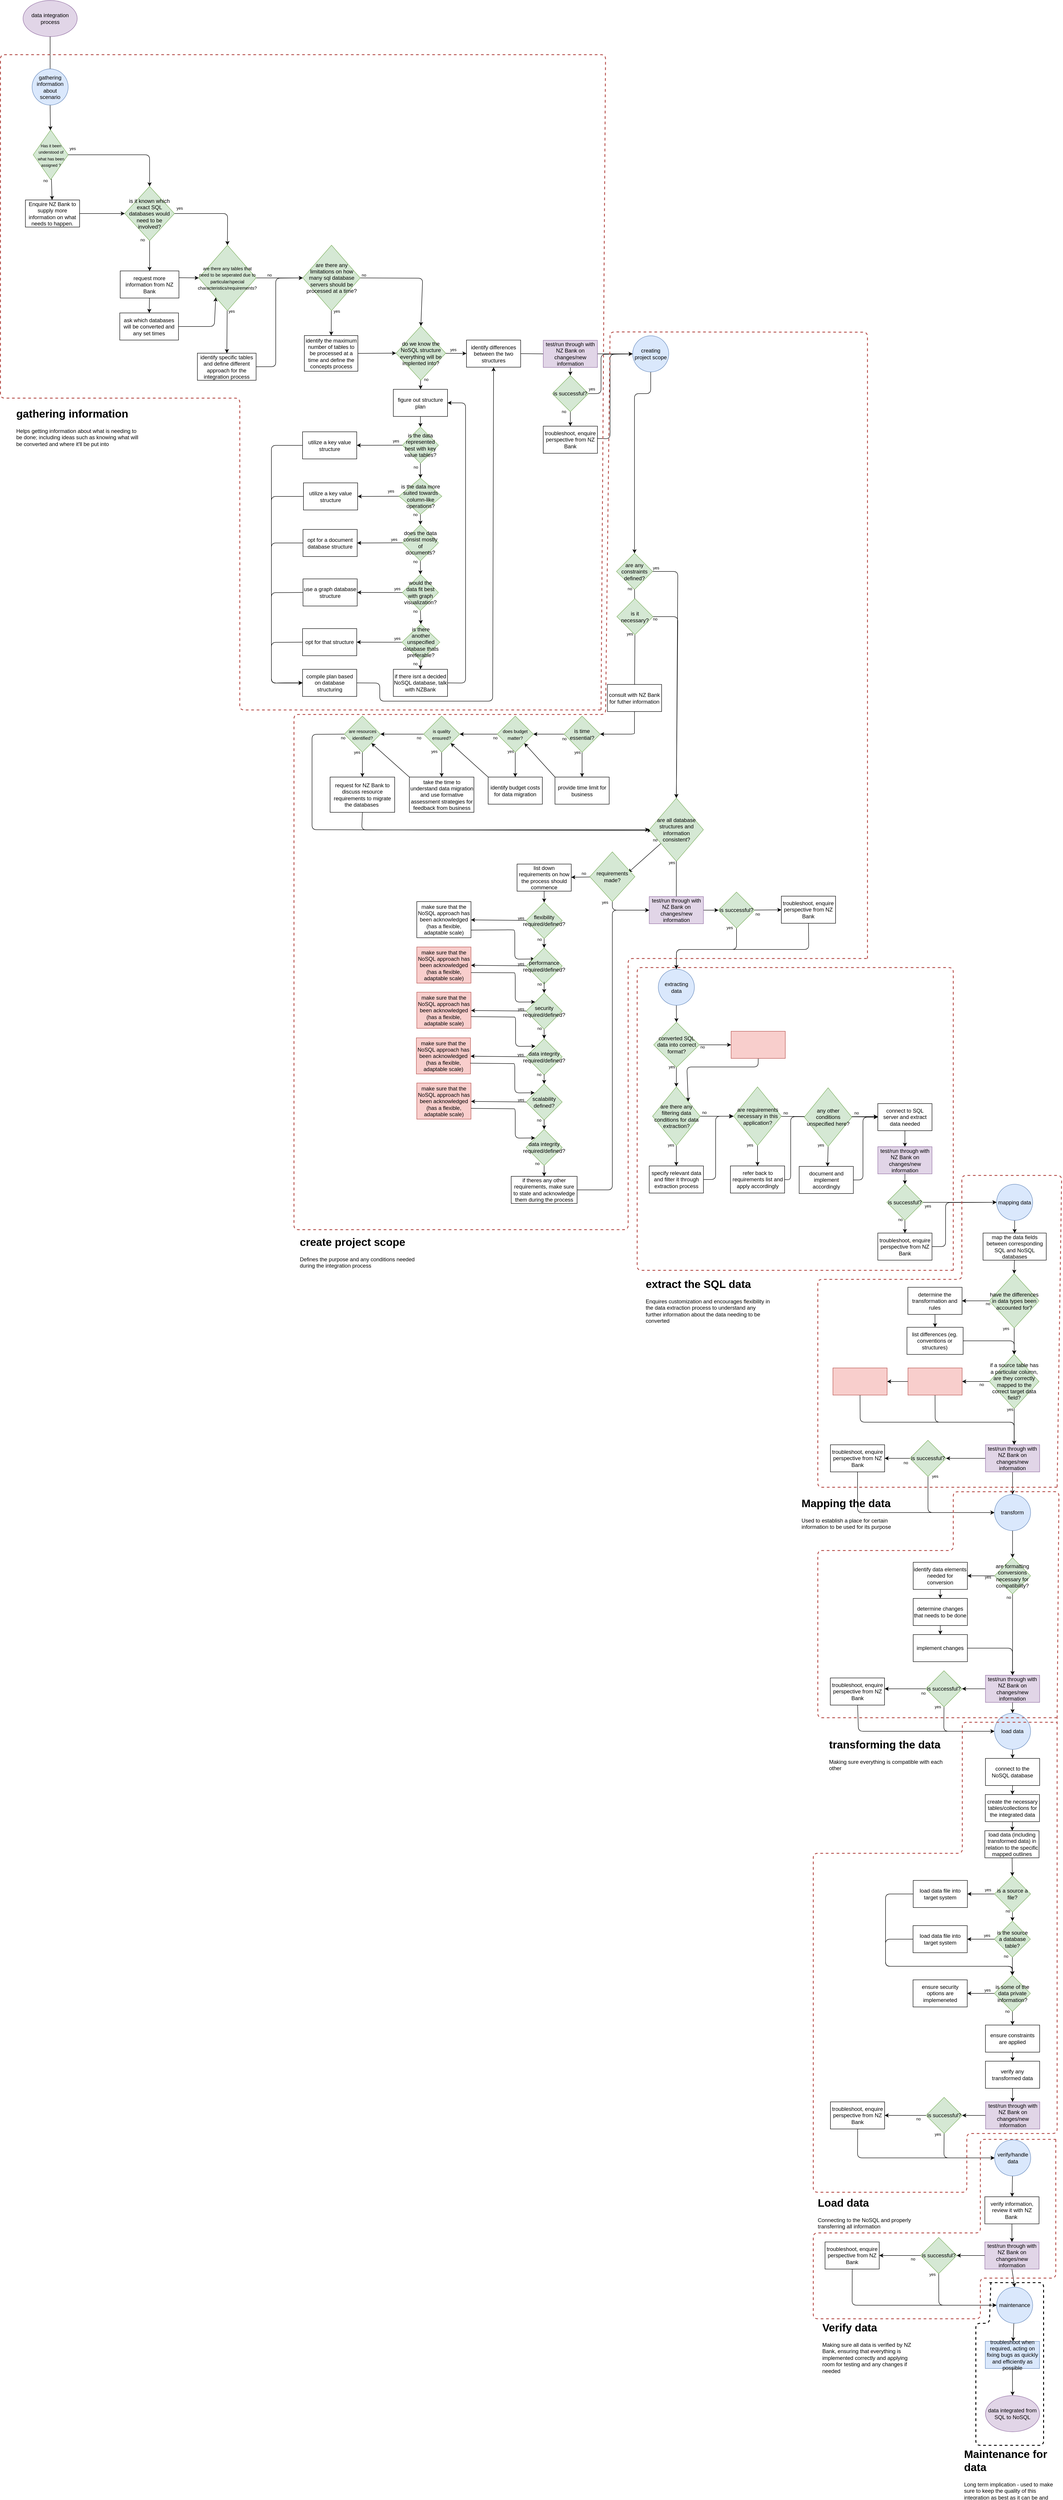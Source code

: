 <mxfile>
    <diagram id="gfYvduFHh6n4tYGZmPMZ" name="Page-1">
        <mxGraphModel dx="3623" dy="2993" grid="1" gridSize="10" guides="1" tooltips="1" connect="1" arrows="1" fold="1" page="1" pageScale="1" pageWidth="850" pageHeight="1100" math="0" shadow="0">
            <root>
                <mxCell id="0"/>
                <mxCell id="1" parent="0"/>
                <mxCell id="2" value="" style="edgeStyle=none;html=1;entryX=0.5;entryY=0;entryDx=0;entryDy=0;" edge="1" parent="1" source="4" target="10">
                    <mxGeometry relative="1" as="geometry">
                        <Array as="points"/>
                    </mxGeometry>
                </mxCell>
                <mxCell id="3" style="edgeStyle=none;html=1;exitX=1;exitY=0.5;exitDx=0;exitDy=0;entryX=0.5;entryY=0;entryDx=0;entryDy=0;" edge="1" parent="1" source="4" target="144">
                    <mxGeometry relative="1" as="geometry">
                        <mxPoint x="8.25" y="-68.5" as="targetPoint"/>
                        <Array as="points">
                            <mxPoint x="13" y="-168.5"/>
                        </Array>
                    </mxGeometry>
                </mxCell>
                <mxCell id="4" value="is it known which exact SQL databases would need to be involved?" style="rhombus;whiteSpace=wrap;html=1;rounded=0;fillColor=#d5e8d4;strokeColor=#82b366;" vertex="1" parent="1">
                    <mxGeometry x="-214.75" y="-228.5" width="110" height="120" as="geometry"/>
                </mxCell>
                <mxCell id="5" value="" style="edgeStyle=none;html=1;" edge="1" parent="1" source="7" target="25">
                    <mxGeometry relative="1" as="geometry">
                        <mxPoint x="-50" y="630.5" as="targetPoint"/>
                    </mxGeometry>
                </mxCell>
                <mxCell id="6" value="" style="edgeStyle=none;html=1;" edge="1" parent="1" source="7" target="12">
                    <mxGeometry relative="1" as="geometry"/>
                </mxCell>
                <mxCell id="7" value="do we know the NoSQL structure everything will be implented into?" style="rhombus;whiteSpace=wrap;html=1;rounded=0;fillColor=#d5e8d4;strokeColor=#82b366;" vertex="1" parent="1">
                    <mxGeometry x="386" y="80.5" width="110" height="120" as="geometry"/>
                </mxCell>
                <mxCell id="8" style="edgeStyle=none;html=1;exitX=1;exitY=0.25;exitDx=0;exitDy=0;entryX=0;entryY=0.5;entryDx=0;entryDy=0;" edge="1" parent="1" source="10" target="144">
                    <mxGeometry relative="1" as="geometry">
                        <mxPoint x="-32.12" y="-24.58" as="targetPoint"/>
                    </mxGeometry>
                </mxCell>
                <mxCell id="9" value="" style="edgeStyle=none;html=1;" edge="1" parent="1" source="10" target="50">
                    <mxGeometry relative="1" as="geometry"/>
                </mxCell>
                <mxCell id="10" value="request more information from NZ Bank" style="whiteSpace=wrap;html=1;rounded=0;" vertex="1" parent="1">
                    <mxGeometry x="-224.75" y="-41.5" width="130" height="60" as="geometry"/>
                </mxCell>
                <mxCell id="11" style="edgeStyle=none;html=1;exitX=0.5;exitY=1;exitDx=0;exitDy=0;" edge="1" parent="1" source="12" target="18">
                    <mxGeometry relative="1" as="geometry"/>
                </mxCell>
                <mxCell id="12" value="figure out structure plan" style="whiteSpace=wrap;html=1;rounded=0;" vertex="1" parent="1">
                    <mxGeometry x="380" y="220.5" width="120" height="60" as="geometry"/>
                </mxCell>
                <mxCell id="13" style="edgeStyle=none;html=1;exitX=0;exitY=0.5;exitDx=0;exitDy=0;entryX=1;entryY=0.5;entryDx=0;entryDy=0;" edge="1" parent="1" source="15" target="160">
                    <mxGeometry relative="1" as="geometry"/>
                </mxCell>
                <mxCell id="14" style="edgeStyle=none;html=1;exitX=0.5;exitY=1;exitDx=0;exitDy=0;entryX=0.5;entryY=0;entryDx=0;entryDy=0;" edge="1" parent="1" source="15" target="163">
                    <mxGeometry relative="1" as="geometry"/>
                </mxCell>
                <mxCell id="15" value="does the data consist mostly of documents?" style="rhombus;whiteSpace=wrap;html=1;rounded=0;fillColor=#d5e8d4;strokeColor=#82b366;" vertex="1" parent="1">
                    <mxGeometry x="400" y="520.08" width="80" height="80" as="geometry"/>
                </mxCell>
                <mxCell id="16" style="edgeStyle=none;html=1;exitX=0.5;exitY=1;exitDx=0;exitDy=0;entryX=0.5;entryY=0;entryDx=0;entryDy=0;" edge="1" parent="1" source="18" target="21">
                    <mxGeometry relative="1" as="geometry"/>
                </mxCell>
                <mxCell id="17" value="" style="edgeStyle=none;html=1;" edge="1" parent="1" source="18" target="156">
                    <mxGeometry relative="1" as="geometry"/>
                </mxCell>
                <mxCell id="18" value="is the data represented best with key value tables?" style="rhombus;whiteSpace=wrap;html=1;rounded=0;fillColor=#d5e8d4;strokeColor=#82b366;" vertex="1" parent="1">
                    <mxGeometry x="400" y="304.08" width="80" height="80" as="geometry"/>
                </mxCell>
                <mxCell id="19" style="edgeStyle=none;html=1;exitX=0;exitY=0.5;exitDx=0;exitDy=0;entryX=1;entryY=0.5;entryDx=0;entryDy=0;" edge="1" parent="1" source="21" target="158">
                    <mxGeometry relative="1" as="geometry"/>
                </mxCell>
                <mxCell id="20" style="edgeStyle=none;html=1;exitX=0.5;exitY=1;exitDx=0;exitDy=0;entryX=0.5;entryY=0;entryDx=0;entryDy=0;" edge="1" parent="1" source="21" target="15">
                    <mxGeometry relative="1" as="geometry"/>
                </mxCell>
                <mxCell id="21" value="is the data more suited towards column-like operations?" style="rhombus;whiteSpace=wrap;html=1;rounded=0;fillColor=#d5e8d4;strokeColor=#82b366;" vertex="1" parent="1">
                    <mxGeometry x="392.5" y="417.08" width="95" height="80" as="geometry"/>
                </mxCell>
                <mxCell id="22" style="edgeStyle=none;html=1;exitX=1;exitY=0.5;exitDx=0;exitDy=0;entryX=0.5;entryY=1;entryDx=0;entryDy=0;" edge="1" parent="1" source="23" target="25">
                    <mxGeometry relative="1" as="geometry">
                        <Array as="points">
                            <mxPoint x="350" y="870.5"/>
                            <mxPoint x="350" y="910.5"/>
                            <mxPoint x="530" y="910.5"/>
                            <mxPoint x="600" y="910.5"/>
                        </Array>
                    </mxGeometry>
                </mxCell>
                <mxCell id="23" value="compile plan based on database structuring" style="whiteSpace=wrap;html=1;rounded=0;" vertex="1" parent="1">
                    <mxGeometry x="179" y="840.08" width="120" height="60" as="geometry"/>
                </mxCell>
                <mxCell id="24" style="edgeStyle=none;html=1;exitX=1;exitY=0.5;exitDx=0;exitDy=0;entryX=0;entryY=0.5;entryDx=0;entryDy=0;startArrow=none;" edge="1" parent="1" source="209" target="107">
                    <mxGeometry relative="1" as="geometry">
                        <mxPoint x="935.12" y="160" as="targetPoint"/>
                    </mxGeometry>
                </mxCell>
                <mxCell id="25" value="identify differences between the two structures" style="rounded=0;whiteSpace=wrap;html=1;" vertex="1" parent="1">
                    <mxGeometry x="542" y="111.5" width="120" height="60" as="geometry"/>
                </mxCell>
                <mxCell id="26" value="" style="edgeStyle=none;html=1;entryX=0.5;entryY=0;entryDx=0;entryDy=0;" edge="1" parent="1" source="27" target="32">
                    <mxGeometry relative="1" as="geometry">
                        <mxPoint x="1755.21" y="2187.5" as="targetPoint"/>
                    </mxGeometry>
                </mxCell>
                <mxCell id="27" value="map the data fields between corresponding SQL and NoSQL databases" style="rounded=0;whiteSpace=wrap;html=1;" vertex="1" parent="1">
                    <mxGeometry x="1685.91" y="2087.5" width="140" height="60" as="geometry"/>
                </mxCell>
                <mxCell id="28" value="" style="edgeStyle=none;html=1;exitX=0.5;exitY=1;exitDx=0;exitDy=0;" edge="1" parent="1" source="32">
                    <mxGeometry relative="1" as="geometry">
                        <mxPoint x="1708.91" y="2247.5" as="sourcePoint"/>
                        <mxPoint x="1754.9" y="2356.5" as="targetPoint"/>
                    </mxGeometry>
                </mxCell>
                <mxCell id="29" style="edgeStyle=none;html=1;exitX=0.5;exitY=1;exitDx=0;exitDy=0;entryX=0.5;entryY=0;entryDx=0;entryDy=0;" edge="1" parent="1" source="30" target="245">
                    <mxGeometry relative="1" as="geometry">
                        <mxPoint x="1267.64" y="2356" as="targetPoint"/>
                        <Array as="points">
                            <mxPoint x="1579.64" y="2326"/>
                            <mxPoint x="1755" y="2326"/>
                        </Array>
                    </mxGeometry>
                </mxCell>
                <mxCell id="30" value="list differences (eg. conventions or structures)" style="rounded=0;whiteSpace=wrap;html=1;" vertex="1" parent="1">
                    <mxGeometry x="1517.46" y="2296" width="124.36" height="60" as="geometry"/>
                </mxCell>
                <mxCell id="31" style="edgeStyle=none;html=1;exitX=0;exitY=0.5;exitDx=0;exitDy=0;entryX=1;entryY=0.5;entryDx=0;entryDy=0;" edge="1" parent="1" source="32" target="93">
                    <mxGeometry relative="1" as="geometry"/>
                </mxCell>
                <mxCell id="32" value="have the differences in data types been accounted for?" style="rhombus;whiteSpace=wrap;html=1;fillColor=#d5e8d4;strokeColor=#82b366;" vertex="1" parent="1">
                    <mxGeometry x="1699.91" y="2177.5" width="110" height="120" as="geometry"/>
                </mxCell>
                <mxCell id="33" value="data integration process" style="ellipse;whiteSpace=wrap;html=1;fillColor=#e1d5e7;strokeColor=#9673a6;" vertex="1" parent="1">
                    <mxGeometry x="-440" y="-640" width="120" height="80" as="geometry"/>
                </mxCell>
                <mxCell id="34" value="" style="edgeStyle=none;html=1;fontSize=16;exitX=0.5;exitY=1;exitDx=0;exitDy=0;startArrow=none;" edge="1" parent="1" source="106" target="36">
                    <mxGeometry relative="1" as="geometry">
                        <mxPoint x="-369.75" y="-408.5" as="sourcePoint"/>
                    </mxGeometry>
                </mxCell>
                <mxCell id="35" value="" style="edgeStyle=none;html=1;fontSize=9;" edge="1" parent="1" source="36" target="38">
                    <mxGeometry relative="1" as="geometry"/>
                </mxCell>
                <mxCell id="36" value="&lt;font style=&quot;font-size: 9px;&quot;&gt;Has it been understood of what has been assigned ?&lt;/font&gt;" style="rhombus;whiteSpace=wrap;html=1;fillColor=#d5e8d4;strokeColor=#82b366;" vertex="1" parent="1">
                    <mxGeometry x="-417.5" y="-353.5" width="77.5" height="110" as="geometry"/>
                </mxCell>
                <mxCell id="37" style="edgeStyle=none;html=1;exitX=1;exitY=0.5;exitDx=0;exitDy=0;entryX=0;entryY=0.5;entryDx=0;entryDy=0;" edge="1" parent="1" source="38" target="4">
                    <mxGeometry relative="1" as="geometry"/>
                </mxCell>
                <mxCell id="38" value="Enquire NZ Bank to supply more information on what needs to happen." style="whiteSpace=wrap;html=1;" vertex="1" parent="1">
                    <mxGeometry x="-434.75" y="-198.5" width="120" height="60" as="geometry"/>
                </mxCell>
                <mxCell id="39" value="&lt;font style=&quot;font-size: 9px;&quot;&gt;no&lt;/font&gt;" style="text;html=1;strokeColor=none;fillColor=none;align=center;verticalAlign=middle;whiteSpace=wrap;rounded=0;fontSize=16;" vertex="1" parent="1">
                    <mxGeometry x="-420" y="-259.5" width="60" height="30" as="geometry"/>
                </mxCell>
                <mxCell id="40" style="edgeStyle=none;html=1;exitX=1;exitY=0.5;exitDx=0;exitDy=0;entryX=0.5;entryY=0;entryDx=0;entryDy=0;" edge="1" parent="1" source="36" target="4">
                    <mxGeometry relative="1" as="geometry">
                        <mxPoint x="-387.75" y="-98.5" as="sourcePoint"/>
                        <mxPoint x="-307.75" y="-168.5" as="targetPoint"/>
                        <Array as="points">
                            <mxPoint x="-159.75" y="-298.5"/>
                        </Array>
                    </mxGeometry>
                </mxCell>
                <mxCell id="41" value="&lt;font style=&quot;font-size: 9px;&quot;&gt;no&lt;/font&gt;" style="text;html=1;strokeColor=none;fillColor=none;align=center;verticalAlign=middle;whiteSpace=wrap;rounded=0;fontSize=16;" vertex="1" parent="1">
                    <mxGeometry x="1666.91" y="2226" width="60" height="30" as="geometry"/>
                </mxCell>
                <mxCell id="42" value="&lt;font style=&quot;font-size: 9px;&quot;&gt;yes&lt;/font&gt;" style="text;html=1;strokeColor=none;fillColor=none;align=center;verticalAlign=middle;whiteSpace=wrap;rounded=0;fontSize=16;" vertex="1" parent="1">
                    <mxGeometry x="1706.91" y="2280.5" width="60" height="30" as="geometry"/>
                </mxCell>
                <mxCell id="43" value="&lt;font style=&quot;font-size: 9px;&quot;&gt;yes&lt;/font&gt;" style="text;html=1;strokeColor=none;fillColor=none;align=center;verticalAlign=middle;whiteSpace=wrap;rounded=0;fontSize=16;" vertex="1" parent="1">
                    <mxGeometry x="-360" y="-330" width="60" height="30" as="geometry"/>
                </mxCell>
                <mxCell id="44" value="&lt;font style=&quot;font-size: 9px;&quot;&gt;no&lt;/font&gt;" style="text;html=1;strokeColor=none;fillColor=none;align=center;verticalAlign=middle;whiteSpace=wrap;rounded=0;fontSize=16;" vertex="1" parent="1">
                    <mxGeometry x="-204.75" y="-128.5" width="60" height="30" as="geometry"/>
                </mxCell>
                <mxCell id="45" value="&lt;font style=&quot;font-size: 9px;&quot;&gt;yes&lt;/font&gt;" style="text;html=1;strokeColor=none;fillColor=none;align=center;verticalAlign=middle;whiteSpace=wrap;rounded=0;fontSize=16;" vertex="1" parent="1">
                    <mxGeometry x="-130" y="-198.5" width="74" height="30" as="geometry"/>
                </mxCell>
                <mxCell id="46" value="&lt;font style=&quot;font-size: 9px;&quot;&gt;yes&lt;/font&gt;" style="text;html=1;strokeColor=none;fillColor=none;align=center;verticalAlign=middle;whiteSpace=wrap;rounded=0;fontSize=16;" vertex="1" parent="1">
                    <mxGeometry x="225" y="29.5" width="60" height="30" as="geometry"/>
                </mxCell>
                <mxCell id="47" value="&lt;span style=&quot;font-size: 9px;&quot;&gt;no&lt;/span&gt;" style="text;html=1;strokeColor=none;fillColor=none;align=center;verticalAlign=middle;whiteSpace=wrap;rounded=0;fontSize=16;" vertex="1" parent="1">
                    <mxGeometry x="423" y="180.5" width="60" height="30" as="geometry"/>
                </mxCell>
                <mxCell id="48" value="&lt;font style=&quot;font-size: 9px;&quot;&gt;yes&lt;/font&gt;" style="text;html=1;strokeColor=none;fillColor=none;align=center;verticalAlign=middle;whiteSpace=wrap;rounded=0;fontSize=16;" vertex="1" parent="1">
                    <mxGeometry x="483" y="115" width="60" height="30" as="geometry"/>
                </mxCell>
                <mxCell id="49" style="edgeStyle=none;html=1;exitX=1;exitY=0.5;exitDx=0;exitDy=0;entryX=0.296;entryY=0.797;entryDx=0;entryDy=0;entryPerimeter=0;" edge="1" parent="1" source="50" target="144">
                    <mxGeometry relative="1" as="geometry">
                        <mxPoint x="-0.38" y="140.5" as="targetPoint"/>
                        <Array as="points">
                            <mxPoint x="-16.38" y="81.5"/>
                        </Array>
                    </mxGeometry>
                </mxCell>
                <mxCell id="50" value="ask which databases will be converted and any set times" style="whiteSpace=wrap;html=1;rounded=0;" vertex="1" parent="1">
                    <mxGeometry x="-225.75" y="51.5" width="130" height="60" as="geometry"/>
                </mxCell>
                <mxCell id="51" style="edgeStyle=none;html=1;exitX=0.5;exitY=1;exitDx=0;exitDy=0;entryX=1;entryY=0.5;entryDx=0;entryDy=0;startArrow=none;" edge="1" parent="1" source="98" target="56">
                    <mxGeometry relative="1" as="geometry">
                        <mxPoint x="665.56" y="973.5" as="targetPoint"/>
                        <mxPoint x="849.56" y="933.5" as="sourcePoint"/>
                        <Array as="points">
                            <mxPoint x="914" y="973.5"/>
                            <mxPoint x="914" y="983.5"/>
                        </Array>
                    </mxGeometry>
                </mxCell>
                <mxCell id="52" style="edgeStyle=none;html=1;exitX=1;exitY=0.5;exitDx=0;exitDy=0;entryX=0.5;entryY=0;entryDx=0;entryDy=0;" edge="1" parent="1" source="53" target="90">
                    <mxGeometry relative="1" as="geometry">
                        <Array as="points">
                            <mxPoint x="1010" y="623.5"/>
                        </Array>
                    </mxGeometry>
                </mxCell>
                <mxCell id="53" value="are any constraints defined?" style="rhombus;whiteSpace=wrap;html=1;rounded=0;fillColor=#d5e8d4;strokeColor=#82b366;" vertex="1" parent="1">
                    <mxGeometry x="874.12" y="583.5" width="80" height="80" as="geometry"/>
                </mxCell>
                <mxCell id="54" value="" style="edgeStyle=none;html=1;fontSize=8;" edge="1" parent="1" source="56" target="58">
                    <mxGeometry relative="1" as="geometry"/>
                </mxCell>
                <mxCell id="55" style="edgeStyle=none;html=1;exitX=0;exitY=0.5;exitDx=0;exitDy=0;entryX=1;entryY=0.5;entryDx=0;entryDy=0;fontSize=10;" edge="1" parent="1" source="56" target="61">
                    <mxGeometry relative="1" as="geometry"/>
                </mxCell>
                <mxCell id="56" value="is time essential?" style="rhombus;whiteSpace=wrap;html=1;fillColor=#d5e8d4;strokeColor=#82b366;" vertex="1" parent="1">
                    <mxGeometry x="758" y="943.5" width="80" height="80" as="geometry"/>
                </mxCell>
                <mxCell id="57" style="edgeStyle=none;html=1;exitX=0;exitY=0;exitDx=0;exitDy=0;entryX=1;entryY=1;entryDx=0;entryDy=0;fontSize=10;" edge="1" parent="1" source="58" target="61">
                    <mxGeometry relative="1" as="geometry"/>
                </mxCell>
                <mxCell id="58" value="provide time limit for business" style="whiteSpace=wrap;html=1;" vertex="1" parent="1">
                    <mxGeometry x="738" y="1078.5" width="120" height="60" as="geometry"/>
                </mxCell>
                <mxCell id="59" value="" style="edgeStyle=none;html=1;fontSize=8;" edge="1" parent="1" source="61" target="63">
                    <mxGeometry relative="1" as="geometry"/>
                </mxCell>
                <mxCell id="60" style="edgeStyle=none;html=1;exitX=0;exitY=0.5;exitDx=0;exitDy=0;entryX=1;entryY=0.5;entryDx=0;entryDy=0;fontSize=10;" edge="1" parent="1" source="61" target="69">
                    <mxGeometry relative="1" as="geometry">
                        <mxPoint x="548" y="1083.5" as="targetPoint"/>
                    </mxGeometry>
                </mxCell>
                <mxCell id="61" value="&lt;font style=&quot;font-size: 10px;&quot;&gt;does budget matter?&lt;/font&gt;" style="rhombus;whiteSpace=wrap;html=1;fillColor=#d5e8d4;strokeColor=#82b366;" vertex="1" parent="1">
                    <mxGeometry x="610" y="943.5" width="80" height="80" as="geometry"/>
                </mxCell>
                <mxCell id="62" style="edgeStyle=none;html=1;exitX=0;exitY=0;exitDx=0;exitDy=0;entryX=1;entryY=1;entryDx=0;entryDy=0;fontSize=10;" edge="1" parent="1" source="63" target="69">
                    <mxGeometry relative="1" as="geometry"/>
                </mxCell>
                <mxCell id="63" value="identify budget costs for data migration" style="whiteSpace=wrap;html=1;" vertex="1" parent="1">
                    <mxGeometry x="590" y="1078.5" width="120" height="60" as="geometry"/>
                </mxCell>
                <mxCell id="64" value="&lt;font style=&quot;font-size: 9px;&quot;&gt;no&lt;/font&gt;" style="text;html=1;strokeColor=none;fillColor=none;align=center;verticalAlign=middle;whiteSpace=wrap;rounded=0;fontSize=16;" vertex="1" parent="1">
                    <mxGeometry x="729" y="975.5" width="60" height="30" as="geometry"/>
                </mxCell>
                <mxCell id="65" value="&lt;font style=&quot;font-size: 9px;&quot;&gt;yes&lt;/font&gt;" style="text;html=1;strokeColor=none;fillColor=none;align=center;verticalAlign=middle;whiteSpace=wrap;rounded=0;fontSize=16;" vertex="1" parent="1">
                    <mxGeometry x="758" y="1005.5" width="60" height="30" as="geometry"/>
                </mxCell>
                <mxCell id="66" value="&lt;font style=&quot;font-size: 9px;&quot;&gt;yes&lt;/font&gt;" style="text;html=1;strokeColor=none;fillColor=none;align=center;verticalAlign=middle;whiteSpace=wrap;rounded=0;fontSize=16;" vertex="1" parent="1">
                    <mxGeometry x="610" y="1003.5" width="60" height="30" as="geometry"/>
                </mxCell>
                <mxCell id="67" value="" style="edgeStyle=none;html=1;fontSize=10;" edge="1" parent="1" source="69" target="71">
                    <mxGeometry relative="1" as="geometry"/>
                </mxCell>
                <mxCell id="68" value="" style="edgeStyle=none;html=1;fontSize=10;" edge="1" parent="1" source="69" target="75">
                    <mxGeometry relative="1" as="geometry"/>
                </mxCell>
                <mxCell id="69" value="&lt;span style=&quot;font-size: 10px;&quot;&gt;is quality ensured?&lt;/span&gt;" style="rhombus;whiteSpace=wrap;html=1;fillColor=#d5e8d4;strokeColor=#82b366;" vertex="1" parent="1">
                    <mxGeometry x="447" y="943.5" width="80" height="80" as="geometry"/>
                </mxCell>
                <mxCell id="70" style="edgeStyle=none;html=1;exitX=0;exitY=0;exitDx=0;exitDy=0;entryX=1;entryY=1;entryDx=0;entryDy=0;fontSize=10;" edge="1" parent="1" source="71" target="75">
                    <mxGeometry relative="1" as="geometry"/>
                </mxCell>
                <mxCell id="71" value="take the time to understand data migration and use formative assessment strategies for feedback from business" style="whiteSpace=wrap;html=1;" vertex="1" parent="1">
                    <mxGeometry x="415.5" y="1078.5" width="143" height="78" as="geometry"/>
                </mxCell>
                <mxCell id="72" value="&lt;font style=&quot;font-size: 9px;&quot;&gt;no&lt;/font&gt;" style="text;html=1;strokeColor=none;fillColor=none;align=center;verticalAlign=middle;whiteSpace=wrap;rounded=0;fontSize=16;" vertex="1" parent="1">
                    <mxGeometry x="576" y="973.5" width="60" height="30" as="geometry"/>
                </mxCell>
                <mxCell id="73" style="edgeStyle=none;html=1;exitX=0.5;exitY=1;exitDx=0;exitDy=0;entryX=0.5;entryY=0;entryDx=0;entryDy=0;fontSize=10;" edge="1" parent="1" source="75" target="77">
                    <mxGeometry relative="1" as="geometry"/>
                </mxCell>
                <mxCell id="74" style="edgeStyle=none;html=1;exitX=0;exitY=0.5;exitDx=0;exitDy=0;entryX=0.042;entryY=0.512;entryDx=0;entryDy=0;entryPerimeter=0;" edge="1" parent="1" source="75" target="90">
                    <mxGeometry relative="1" as="geometry">
                        <Array as="points">
                            <mxPoint x="200" y="984"/>
                            <mxPoint x="200" y="1195"/>
                        </Array>
                    </mxGeometry>
                </mxCell>
                <mxCell id="75" value="&lt;span style=&quot;font-size: 10px;&quot;&gt;are resources identified?&lt;/span&gt;" style="rhombus;whiteSpace=wrap;html=1;fillColor=#d5e8d4;strokeColor=#82b366;" vertex="1" parent="1">
                    <mxGeometry x="271.5" y="943.5" width="80" height="80" as="geometry"/>
                </mxCell>
                <mxCell id="76" style="edgeStyle=none;html=1;exitX=0.5;exitY=1;exitDx=0;exitDy=0;fontSize=10;entryX=0;entryY=0.5;entryDx=0;entryDy=0;" edge="1" parent="1" source="77" target="90">
                    <mxGeometry relative="1" as="geometry">
                        <Array as="points">
                            <mxPoint x="310" y="1195.5"/>
                        </Array>
                        <mxPoint x="782.56" y="1251.5" as="targetPoint"/>
                    </mxGeometry>
                </mxCell>
                <mxCell id="77" value="request for NZ Bank to discuss resource requirements to migrate the databases&amp;nbsp;" style="whiteSpace=wrap;html=1;" vertex="1" parent="1">
                    <mxGeometry x="240" y="1078.5" width="143" height="78" as="geometry"/>
                </mxCell>
                <mxCell id="78" value="" style="edgeStyle=none;html=1;fontSize=8;startArrow=none;entryX=0.85;entryY=0.418;entryDx=0;entryDy=0;entryPerimeter=0;" edge="1" parent="1" source="90" target="81">
                    <mxGeometry relative="1" as="geometry">
                        <mxPoint x="912.679" y="1278.447" as="targetPoint"/>
                    </mxGeometry>
                </mxCell>
                <mxCell id="79" value="" style="edgeStyle=none;html=1;fontSize=8;" edge="1" parent="1" source="81" target="83">
                    <mxGeometry relative="1" as="geometry"/>
                </mxCell>
                <mxCell id="80" style="edgeStyle=none;html=1;exitX=0.5;exitY=1;exitDx=0;exitDy=0;entryX=0;entryY=0.5;entryDx=0;entryDy=0;" edge="1" parent="1" source="81" target="212">
                    <mxGeometry relative="1" as="geometry">
                        <Array as="points">
                            <mxPoint x="865" y="1373"/>
                        </Array>
                        <mxPoint x="885" y="1358" as="sourcePoint"/>
                    </mxGeometry>
                </mxCell>
                <mxCell id="81" value="requirements made?" style="rhombus;whiteSpace=wrap;html=1;fillColor=#d5e8d4;strokeColor=#82b366;" vertex="1" parent="1">
                    <mxGeometry x="815" y="1244" width="100" height="110" as="geometry"/>
                </mxCell>
                <mxCell id="82" value="" style="edgeStyle=none;html=1;fontSize=8;" edge="1" parent="1" source="83" target="86">
                    <mxGeometry relative="1" as="geometry"/>
                </mxCell>
                <mxCell id="83" value="list down requirements on how the process should commence" style="whiteSpace=wrap;html=1;" vertex="1" parent="1">
                    <mxGeometry x="654" y="1271" width="120" height="60" as="geometry"/>
                </mxCell>
                <mxCell id="84" value="" style="edgeStyle=none;html=1;fontSize=8;" edge="1" parent="1" source="86" target="88">
                    <mxGeometry relative="1" as="geometry"/>
                </mxCell>
                <mxCell id="85" style="edgeStyle=none;html=1;exitX=0.5;exitY=1;exitDx=0;exitDy=0;entryX=0.5;entryY=0;entryDx=0;entryDy=0;" edge="1" parent="1" source="86" target="116">
                    <mxGeometry relative="1" as="geometry"/>
                </mxCell>
                <mxCell id="86" value="flexibility required/defined?" style="rhombus;whiteSpace=wrap;html=1;fillColor=#d5e8d4;strokeColor=#82b366;" vertex="1" parent="1">
                    <mxGeometry x="674" y="1356" width="80" height="80" as="geometry"/>
                </mxCell>
                <mxCell id="87" style="edgeStyle=none;html=1;exitX=0.989;exitY=0.789;exitDx=0;exitDy=0;entryX=1;entryY=0.25;entryDx=0;entryDy=0;exitPerimeter=0;" edge="1" parent="1" source="88" target="118">
                    <mxGeometry relative="1" as="geometry">
                        <Array as="points">
                            <mxPoint x="639" y="1416.5"/>
                            <mxPoint x="649" y="1417"/>
                            <mxPoint x="649" y="1481.5"/>
                        </Array>
                        <mxPoint x="674" y="1496" as="targetPoint"/>
                    </mxGeometry>
                </mxCell>
                <mxCell id="88" value="make sure that the NoSQL approach has been acknowledged (has a flexible, adaptable scale)" style="whiteSpace=wrap;html=1;" vertex="1" parent="1">
                    <mxGeometry x="432" y="1354" width="120" height="80" as="geometry"/>
                </mxCell>
                <mxCell id="89" value="" style="edgeStyle=none;html=1;fontSize=10;entryX=0.5;entryY=0;entryDx=0;entryDy=0;startArrow=none;" edge="1" parent="1" source="141" target="102">
                    <mxGeometry relative="1" as="geometry">
                        <mxPoint x="1003.511" y="1530.5" as="targetPoint"/>
                    </mxGeometry>
                </mxCell>
                <mxCell id="90" value="are all database structures and information consistent?" style="rhombus;whiteSpace=wrap;html=1;fillColor=#d5e8d4;strokeColor=#82b366;" vertex="1" parent="1">
                    <mxGeometry x="946.75" y="1125" width="120" height="140" as="geometry"/>
                </mxCell>
                <mxCell id="91" value="&lt;font style=&quot;font-size: 9px;&quot;&gt;yes&lt;/font&gt;" style="text;html=1;strokeColor=none;fillColor=none;align=center;verticalAlign=middle;whiteSpace=wrap;rounded=0;fontSize=16;" vertex="1" parent="1">
                    <mxGeometry x="1095" y="1394" width="60" height="30" as="geometry"/>
                </mxCell>
                <mxCell id="92" style="edgeStyle=none;html=1;exitX=0.5;exitY=1;exitDx=0;exitDy=0;entryX=0.5;entryY=0;entryDx=0;entryDy=0;" edge="1" parent="1" source="93" target="30">
                    <mxGeometry relative="1" as="geometry"/>
                </mxCell>
                <mxCell id="93" value="determine the transformation and rules" style="whiteSpace=wrap;html=1;" vertex="1" parent="1">
                    <mxGeometry x="1519.46" y="2207.5" width="120" height="60" as="geometry"/>
                </mxCell>
                <mxCell id="94" value="&lt;font style=&quot;font-size: 9px;&quot;&gt;no&lt;/font&gt;" style="text;html=1;strokeColor=none;fillColor=none;align=center;verticalAlign=middle;whiteSpace=wrap;rounded=0;fontSize=16;" vertex="1" parent="1">
                    <mxGeometry x="772" y="1274" width="60" height="30" as="geometry"/>
                </mxCell>
                <mxCell id="95" value="&lt;font style=&quot;font-size: 9px;&quot;&gt;no&lt;/font&gt;" style="text;html=1;strokeColor=none;fillColor=none;align=center;verticalAlign=middle;whiteSpace=wrap;rounded=0;fontSize=16;" vertex="1" parent="1">
                    <mxGeometry x="674" y="1420" width="60" height="30" as="geometry"/>
                </mxCell>
                <mxCell id="96" value="&lt;font style=&quot;font-size: 9px;&quot;&gt;yes&lt;/font&gt;" style="text;html=1;strokeColor=none;fillColor=none;align=center;verticalAlign=middle;whiteSpace=wrap;rounded=0;fontSize=16;" vertex="1" parent="1">
                    <mxGeometry x="633" y="1373" width="60" height="30" as="geometry"/>
                </mxCell>
                <mxCell id="97" value="" style="edgeStyle=none;html=1;exitX=0.5;exitY=1;exitDx=0;exitDy=0;endArrow=none;startArrow=none;" edge="1" parent="1" source="111" target="98">
                    <mxGeometry relative="1" as="geometry">
                        <mxPoint x="808" y="973.5" as="targetPoint"/>
                        <mxPoint x="994.12" y="653.5" as="sourcePoint"/>
                        <Array as="points"/>
                    </mxGeometry>
                </mxCell>
                <mxCell id="98" value="consult with NZ Bank for futher information" style="whiteSpace=wrap;html=1;" vertex="1" parent="1">
                    <mxGeometry x="854.12" y="873.5" width="120" height="60" as="geometry"/>
                </mxCell>
                <mxCell id="99" style="edgeStyle=none;html=1;exitX=0.5;exitY=1;exitDx=0;exitDy=0;entryX=0.5;entryY=0;entryDx=0;entryDy=0;" edge="1" parent="1" source="107" target="53">
                    <mxGeometry relative="1" as="geometry">
                        <mxPoint x="990" y="210" as="sourcePoint"/>
                        <Array as="points">
                            <mxPoint x="950" y="230"/>
                            <mxPoint x="914" y="230"/>
                        </Array>
                    </mxGeometry>
                </mxCell>
                <mxCell id="100" value="" style="edgeStyle=none;html=1;" edge="1" parent="1" source="102">
                    <mxGeometry relative="1" as="geometry">
                        <mxPoint x="1132.305" y="1829.0" as="targetPoint"/>
                    </mxGeometry>
                </mxCell>
                <mxCell id="101" value="" style="edgeStyle=none;html=1;" edge="1" parent="1" source="102" target="130">
                    <mxGeometry relative="1" as="geometry"/>
                </mxCell>
                <mxCell id="102" value="are there any filtering data conditions for data extraction?" style="rhombus;whiteSpace=wrap;html=1;fillColor=#d5e8d4;strokeColor=#82b366;" vertex="1" parent="1">
                    <mxGeometry x="953.95" y="1764" width="105.57" height="130" as="geometry"/>
                </mxCell>
                <mxCell id="103" style="edgeStyle=none;html=1;exitX=0.5;exitY=1;exitDx=0;exitDy=0;entryX=0.5;entryY=0;entryDx=0;entryDy=0;" edge="1" parent="1" source="104" target="141">
                    <mxGeometry relative="1" as="geometry"/>
                </mxCell>
                <mxCell id="104" value="extracting data" style="ellipse;whiteSpace=wrap;html=1;aspect=fixed;fillColor=#dae8fc;strokeColor=#6c8ebf;" vertex="1" parent="1">
                    <mxGeometry x="966.75" y="1503.5" width="80" height="80" as="geometry"/>
                </mxCell>
                <mxCell id="105" value="" style="edgeStyle=none;html=1;fontSize=16;exitX=0.5;exitY=1;exitDx=0;exitDy=0;endArrow=none;" edge="1" parent="1" source="33" target="106">
                    <mxGeometry relative="1" as="geometry">
                        <mxPoint x="-378.75" y="-508.5" as="sourcePoint"/>
                        <mxPoint x="-378.75" y="-353.5" as="targetPoint"/>
                    </mxGeometry>
                </mxCell>
                <mxCell id="106" value="gathering information about scenario" style="ellipse;whiteSpace=wrap;html=1;aspect=fixed;fillColor=#dae8fc;strokeColor=#6c8ebf;" vertex="1" parent="1">
                    <mxGeometry x="-420" y="-488.5" width="80" height="80" as="geometry"/>
                </mxCell>
                <mxCell id="107" value="creating project scope" style="ellipse;whiteSpace=wrap;html=1;aspect=fixed;fillColor=#dae8fc;strokeColor=#6c8ebf;" vertex="1" parent="1">
                    <mxGeometry x="910" y="102" width="80" height="80" as="geometry"/>
                </mxCell>
                <mxCell id="108" value="&lt;span style=&quot;font-size: 9px;&quot;&gt;no&lt;/span&gt;" style="text;html=1;strokeColor=none;fillColor=none;align=center;verticalAlign=middle;whiteSpace=wrap;rounded=0;fontSize=16;" vertex="1" parent="1">
                    <mxGeometry x="874.12" y="643.5" width="60" height="30" as="geometry"/>
                </mxCell>
                <mxCell id="109" value="" style="edgeStyle=none;html=1;exitX=0.5;exitY=1;exitDx=0;exitDy=0;endArrow=none;" edge="1" parent="1" source="53" target="111">
                    <mxGeometry relative="1" as="geometry">
                        <mxPoint x="914.12" y="713.5" as="targetPoint"/>
                        <mxPoint x="914.12" y="503.5" as="sourcePoint"/>
                        <Array as="points"/>
                    </mxGeometry>
                </mxCell>
                <mxCell id="110" style="edgeStyle=none;html=1;exitX=1;exitY=0.5;exitDx=0;exitDy=0;entryX=0.5;entryY=0;entryDx=0;entryDy=0;" edge="1" parent="1" source="111" target="90">
                    <mxGeometry relative="1" as="geometry">
                        <mxPoint x="1010" y="563.833" as="targetPoint"/>
                        <Array as="points">
                            <mxPoint x="1010" y="723.5"/>
                        </Array>
                    </mxGeometry>
                </mxCell>
                <mxCell id="111" value="is it necessary?" style="rhombus;whiteSpace=wrap;html=1;rounded=0;fillColor=#d5e8d4;strokeColor=#82b366;" vertex="1" parent="1">
                    <mxGeometry x="875" y="683.5" width="80" height="80" as="geometry"/>
                </mxCell>
                <mxCell id="112" value="&lt;span style=&quot;font-size: 9px;&quot;&gt;no&lt;/span&gt;" style="text;html=1;strokeColor=none;fillColor=none;align=center;verticalAlign=middle;whiteSpace=wrap;rounded=0;fontSize=16;" vertex="1" parent="1">
                    <mxGeometry x="930" y="710.5" width="60" height="30" as="geometry"/>
                </mxCell>
                <mxCell id="113" value="&lt;span style=&quot;font-size: 9px;&quot;&gt;yes&lt;/span&gt;" style="text;html=1;strokeColor=none;fillColor=none;align=center;verticalAlign=middle;whiteSpace=wrap;rounded=0;fontSize=16;" vertex="1" parent="1">
                    <mxGeometry x="932" y="597.5" width="60" height="30" as="geometry"/>
                </mxCell>
                <mxCell id="114" value="&lt;span style=&quot;font-size: 9px;&quot;&gt;yes&lt;/span&gt;" style="text;html=1;strokeColor=none;fillColor=none;align=center;verticalAlign=middle;whiteSpace=wrap;rounded=0;fontSize=16;" vertex="1" parent="1">
                    <mxGeometry x="874.12" y="743.5" width="60" height="30" as="geometry"/>
                </mxCell>
                <mxCell id="115" value="" style="edgeStyle=none;html=1;fontSize=8;" edge="1" parent="1" source="116" target="117">
                    <mxGeometry relative="1" as="geometry"/>
                </mxCell>
                <mxCell id="116" value="performance required/defined?" style="rhombus;whiteSpace=wrap;html=1;fillColor=#d5e8d4;strokeColor=#82b366;" vertex="1" parent="1">
                    <mxGeometry x="674" y="1456.5" width="80" height="80" as="geometry"/>
                </mxCell>
                <mxCell id="117" value="make sure that the NoSQL approach has been acknowledged (has a flexible, adaptable scale)" style="whiteSpace=wrap;html=1;fillColor=#f8cecc;strokeColor=#b85450;" vertex="1" parent="1">
                    <mxGeometry x="432" y="1454.5" width="120" height="80" as="geometry"/>
                </mxCell>
                <mxCell id="118" value="&lt;font style=&quot;font-size: 9px;&quot;&gt;yes&lt;/font&gt;" style="text;html=1;strokeColor=none;fillColor=none;align=center;verticalAlign=middle;whiteSpace=wrap;rounded=0;fontSize=16;" vertex="1" parent="1">
                    <mxGeometry x="633" y="1473.5" width="60" height="30" as="geometry"/>
                </mxCell>
                <mxCell id="119" value="" style="edgeStyle=none;html=1;fontSize=8;" edge="1" parent="1" target="122">
                    <mxGeometry relative="1" as="geometry">
                        <mxPoint x="714.0" y="1531.5" as="sourcePoint"/>
                    </mxGeometry>
                </mxCell>
                <mxCell id="120" value="" style="edgeStyle=none;html=1;fontSize=8;" edge="1" parent="1" source="122" target="123">
                    <mxGeometry relative="1" as="geometry"/>
                </mxCell>
                <mxCell id="121" value="" style="edgeStyle=none;html=1;fontSize=8;entryX=0.5;entryY=0;entryDx=0;entryDy=0;" edge="1" parent="1" source="122" target="185">
                    <mxGeometry relative="1" as="geometry">
                        <mxPoint x="714" y="1656.5" as="targetPoint"/>
                    </mxGeometry>
                </mxCell>
                <mxCell id="122" value="security required/defined?" style="rhombus;whiteSpace=wrap;html=1;fillColor=#d5e8d4;strokeColor=#82b366;" vertex="1" parent="1">
                    <mxGeometry x="674" y="1556.5" width="80" height="80" as="geometry"/>
                </mxCell>
                <mxCell id="123" value="make sure that the NoSQL approach has been acknowledged (has a flexible, adaptable scale)" style="whiteSpace=wrap;html=1;fillColor=#f8cecc;strokeColor=#b85450;" vertex="1" parent="1">
                    <mxGeometry x="432" y="1554.5" width="120" height="80" as="geometry"/>
                </mxCell>
                <mxCell id="124" value="&lt;font style=&quot;font-size: 9px;&quot;&gt;no&lt;/font&gt;" style="text;html=1;strokeColor=none;fillColor=none;align=center;verticalAlign=middle;whiteSpace=wrap;rounded=0;fontSize=16;" vertex="1" parent="1">
                    <mxGeometry x="674" y="1616.5" width="60" height="30" as="geometry"/>
                </mxCell>
                <mxCell id="125" value="&lt;font style=&quot;font-size: 9px;&quot;&gt;yes&lt;/font&gt;" style="text;html=1;strokeColor=none;fillColor=none;align=center;verticalAlign=middle;whiteSpace=wrap;rounded=0;fontSize=16;" vertex="1" parent="1">
                    <mxGeometry x="633" y="1573.5" width="60" height="30" as="geometry"/>
                </mxCell>
                <mxCell id="126" style="edgeStyle=none;html=1;exitX=1.001;exitY=0.708;exitDx=0;exitDy=0;entryX=1;entryY=0.25;entryDx=0;entryDy=0;exitPerimeter=0;" edge="1" parent="1" source="117">
                    <mxGeometry relative="1" as="geometry">
                        <Array as="points">
                            <mxPoint x="640" y="1511.5"/>
                            <mxPoint x="650" y="1511.5"/>
                            <mxPoint x="650" y="1576.5"/>
                        </Array>
                        <mxPoint x="694.0" y="1576" as="targetPoint"/>
                        <mxPoint x="615" y="1511" as="sourcePoint"/>
                    </mxGeometry>
                </mxCell>
                <mxCell id="127" style="edgeStyle=none;html=1;exitX=1;exitY=0.5;exitDx=0;exitDy=0;entryX=0;entryY=0.5;entryDx=0;entryDy=0;" edge="1" parent="1" source="128" target="212">
                    <mxGeometry relative="1" as="geometry">
                        <mxPoint x="753" y="1685.5" as="sourcePoint"/>
                        <mxPoint x="946.75" y="1587.5" as="targetPoint"/>
                        <Array as="points">
                            <mxPoint x="865" y="1992"/>
                            <mxPoint x="865" y="1373"/>
                        </Array>
                    </mxGeometry>
                </mxCell>
                <mxCell id="128" value="if theres any other requirements, make sure to state and acknowledge them during the process" style="whiteSpace=wrap;html=1;" vertex="1" parent="1">
                    <mxGeometry x="641" y="1962" width="146" height="60" as="geometry"/>
                </mxCell>
                <mxCell id="129" style="edgeStyle=none;html=1;exitX=1;exitY=0.5;exitDx=0;exitDy=0;entryX=0;entryY=0.5;entryDx=0;entryDy=0;" edge="1" parent="1" source="130" target="133">
                    <mxGeometry relative="1" as="geometry">
                        <Array as="points">
                            <mxPoint x="1093.74" y="1969"/>
                            <mxPoint x="1093.74" y="1829"/>
                        </Array>
                    </mxGeometry>
                </mxCell>
                <mxCell id="130" value="specify relevant data and filter it through extraction process" style="whiteSpace=wrap;html=1;" vertex="1" parent="1">
                    <mxGeometry x="946.745" y="1939" width="120" height="60" as="geometry"/>
                </mxCell>
                <mxCell id="131" value="" style="edgeStyle=none;html=1;" edge="1" parent="1" source="133" target="135">
                    <mxGeometry relative="1" as="geometry"/>
                </mxCell>
                <mxCell id="132" value="" style="edgeStyle=none;html=1;" edge="1" parent="1" source="133" target="137">
                    <mxGeometry relative="1" as="geometry"/>
                </mxCell>
                <mxCell id="133" value="are requirements necessary in this application?" style="rhombus;whiteSpace=wrap;html=1;fillColor=#d5e8d4;strokeColor=#82b366;" vertex="1" parent="1">
                    <mxGeometry x="1133.74" y="1764" width="105.57" height="130" as="geometry"/>
                </mxCell>
                <mxCell id="134" style="edgeStyle=none;html=1;exitX=1;exitY=0.5;exitDx=0;exitDy=0;entryX=0.001;entryY=0.481;entryDx=0;entryDy=0;entryPerimeter=0;" edge="1" parent="1" source="135" target="137">
                    <mxGeometry relative="1" as="geometry">
                        <Array as="points">
                            <mxPoint x="1260" y="1970"/>
                            <mxPoint x="1260" y="1830"/>
                        </Array>
                    </mxGeometry>
                </mxCell>
                <mxCell id="135" value="refer back to requirements list and apply accordingly" style="whiteSpace=wrap;html=1;" vertex="1" parent="1">
                    <mxGeometry x="1126.525" y="1939" width="120" height="60" as="geometry"/>
                </mxCell>
                <mxCell id="136" style="edgeStyle=none;html=1;exitX=0.5;exitY=1;exitDx=0;exitDy=0;entryX=0.5;entryY=0;entryDx=0;entryDy=0;" edge="1" parent="1" source="137" target="232">
                    <mxGeometry relative="1" as="geometry"/>
                </mxCell>
                <mxCell id="137" value="connect to SQL server and extract data needed" style="whiteSpace=wrap;html=1;" vertex="1" parent="1">
                    <mxGeometry x="1452.905" y="1801" width="120" height="60" as="geometry"/>
                </mxCell>
                <mxCell id="138" style="edgeStyle=none;html=1;exitX=0.5;exitY=1;exitDx=0;exitDy=0;entryX=0.5;entryY=0;entryDx=0;entryDy=0;" edge="1" parent="1" source="139" target="27">
                    <mxGeometry relative="1" as="geometry"/>
                </mxCell>
                <mxCell id="139" value="mapping data" style="ellipse;whiteSpace=wrap;html=1;aspect=fixed;fillColor=#dae8fc;strokeColor=#6c8ebf;" vertex="1" parent="1">
                    <mxGeometry x="1715.91" y="1979.5" width="80" height="80" as="geometry"/>
                </mxCell>
                <mxCell id="140" value="" style="edgeStyle=none;html=1;" edge="1" parent="1" source="141" target="219">
                    <mxGeometry relative="1" as="geometry"/>
                </mxCell>
                <mxCell id="141" value="converted SQL data into correct format?" style="rhombus;whiteSpace=wrap;html=1;rounded=0;fillColor=#d5e8d4;strokeColor=#82b366;" vertex="1" parent="1">
                    <mxGeometry x="956.52" y="1621" width="101" height="100" as="geometry"/>
                </mxCell>
                <mxCell id="142" value="" style="edgeStyle=none;html=1;" edge="1" parent="1" source="144" target="146">
                    <mxGeometry relative="1" as="geometry"/>
                </mxCell>
                <mxCell id="143" value="" style="edgeStyle=none;html=1;" edge="1" parent="1" source="144" target="149">
                    <mxGeometry relative="1" as="geometry"/>
                </mxCell>
                <mxCell id="144" value="&lt;font style=&quot;font-size: 10px;&quot;&gt;are there any tables that need to be seperated due to particular/special characteristics/requirements?&lt;/font&gt;" style="rhombus;whiteSpace=wrap;html=1;rounded=0;fillColor=#d5e8d4;strokeColor=#82b366;" vertex="1" parent="1">
                    <mxGeometry x="-50.88" y="-98.5" width="127" height="145" as="geometry"/>
                </mxCell>
                <mxCell id="145" style="edgeStyle=none;html=1;exitX=1;exitY=0.5;exitDx=0;exitDy=0;entryX=0;entryY=0.5;entryDx=0;entryDy=0;" edge="1" parent="1" source="146" target="149">
                    <mxGeometry relative="1" as="geometry">
                        <Array as="points">
                            <mxPoint x="119.62" y="170.5"/>
                            <mxPoint x="119.62" y="-25.5"/>
                        </Array>
                    </mxGeometry>
                </mxCell>
                <mxCell id="146" value="identify specific tables and define different approach for the integration process" style="whiteSpace=wrap;html=1;rounded=0;" vertex="1" parent="1">
                    <mxGeometry x="-53.88" y="140.5" width="130" height="60" as="geometry"/>
                </mxCell>
                <mxCell id="147" value="" style="edgeStyle=none;html=1;" edge="1" parent="1" source="149" target="151">
                    <mxGeometry relative="1" as="geometry"/>
                </mxCell>
                <mxCell id="148" style="edgeStyle=none;html=1;exitX=1;exitY=0.5;exitDx=0;exitDy=0;entryX=0.5;entryY=0;entryDx=0;entryDy=0;" edge="1" parent="1" source="149" target="7">
                    <mxGeometry relative="1" as="geometry">
                        <Array as="points">
                            <mxPoint x="445" y="-25.5"/>
                        </Array>
                    </mxGeometry>
                </mxCell>
                <mxCell id="149" value="are there any limitations on how many sql database servers should be processed at a time?" style="rhombus;whiteSpace=wrap;html=1;rounded=0;fillColor=#d5e8d4;strokeColor=#82b366;" vertex="1" parent="1">
                    <mxGeometry x="179.62" y="-98.5" width="127" height="145" as="geometry"/>
                </mxCell>
                <mxCell id="150" style="edgeStyle=none;html=1;exitX=1;exitY=0.5;exitDx=0;exitDy=0;entryX=0;entryY=0.5;entryDx=0;entryDy=0;" edge="1" parent="1" source="151" target="7">
                    <mxGeometry relative="1" as="geometry"/>
                </mxCell>
                <mxCell id="151" value="identify the maximum number of tables to be processed at a time and define the concepts process" style="whiteSpace=wrap;html=1;rounded=0;" vertex="1" parent="1">
                    <mxGeometry x="183" y="101.5" width="118.5" height="79" as="geometry"/>
                </mxCell>
                <mxCell id="152" value="&lt;font style=&quot;font-size: 9px;&quot;&gt;yes&lt;/font&gt;" style="text;html=1;strokeColor=none;fillColor=none;align=center;verticalAlign=middle;whiteSpace=wrap;rounded=0;fontSize=16;" vertex="1" parent="1">
                    <mxGeometry x="-8" y="29.5" width="60" height="30" as="geometry"/>
                </mxCell>
                <mxCell id="153" value="&lt;font style=&quot;font-size: 9px;&quot;&gt;no&lt;/font&gt;" style="text;html=1;strokeColor=none;fillColor=none;align=center;verticalAlign=middle;whiteSpace=wrap;rounded=0;fontSize=16;" vertex="1" parent="1">
                    <mxGeometry x="76.12" y="-50" width="60" height="30" as="geometry"/>
                </mxCell>
                <mxCell id="154" value="&lt;font style=&quot;font-size: 9px;&quot;&gt;no&lt;/font&gt;" style="text;html=1;strokeColor=none;fillColor=none;align=center;verticalAlign=middle;whiteSpace=wrap;rounded=0;fontSize=16;" vertex="1" parent="1">
                    <mxGeometry x="285" y="-50" width="60" height="30" as="geometry"/>
                </mxCell>
                <mxCell id="155" style="edgeStyle=none;html=1;exitX=0;exitY=0.5;exitDx=0;exitDy=0;entryX=0;entryY=0.5;entryDx=0;entryDy=0;" edge="1" parent="1" source="156" target="23">
                    <mxGeometry relative="1" as="geometry">
                        <Array as="points">
                            <mxPoint x="110" y="344.5"/>
                            <mxPoint x="110" y="870.5"/>
                        </Array>
                    </mxGeometry>
                </mxCell>
                <mxCell id="156" value="utilize a key value structure" style="whiteSpace=wrap;html=1;rounded=0;" vertex="1" parent="1">
                    <mxGeometry x="179" y="314.5" width="120" height="60" as="geometry"/>
                </mxCell>
                <mxCell id="157" style="edgeStyle=none;html=1;exitX=0;exitY=0.5;exitDx=0;exitDy=0;entryX=0;entryY=0.5;entryDx=0;entryDy=0;" edge="1" parent="1" source="158" target="23">
                    <mxGeometry relative="1" as="geometry">
                        <mxPoint x="334" y="860.5" as="targetPoint"/>
                        <Array as="points">
                            <mxPoint x="110" y="457.5"/>
                            <mxPoint x="110" y="870.5"/>
                        </Array>
                    </mxGeometry>
                </mxCell>
                <mxCell id="158" value="utilize a key value structure" style="whiteSpace=wrap;html=1;rounded=0;" vertex="1" parent="1">
                    <mxGeometry x="181" y="427.5" width="120" height="60" as="geometry"/>
                </mxCell>
                <mxCell id="159" style="edgeStyle=none;html=1;exitX=0;exitY=0.5;exitDx=0;exitDy=0;entryX=0;entryY=0.5;entryDx=0;entryDy=0;" edge="1" parent="1" source="160" target="23">
                    <mxGeometry relative="1" as="geometry">
                        <Array as="points">
                            <mxPoint x="110" y="560.5"/>
                            <mxPoint x="110" y="870.5"/>
                        </Array>
                    </mxGeometry>
                </mxCell>
                <mxCell id="160" value="opt for a document database structure" style="whiteSpace=wrap;html=1;rounded=0;" vertex="1" parent="1">
                    <mxGeometry x="180" y="530.5" width="120" height="60" as="geometry"/>
                </mxCell>
                <mxCell id="161" style="edgeStyle=none;html=1;exitX=0;exitY=0.5;exitDx=0;exitDy=0;" edge="1" parent="1" source="163" target="165">
                    <mxGeometry relative="1" as="geometry"/>
                </mxCell>
                <mxCell id="162" style="edgeStyle=none;html=1;exitX=0.5;exitY=1;exitDx=0;exitDy=0;entryX=0.5;entryY=0;entryDx=0;entryDy=0;" edge="1" parent="1" source="163" target="168">
                    <mxGeometry relative="1" as="geometry"/>
                </mxCell>
                <mxCell id="163" value="would the data fit best with graph visualization?" style="rhombus;whiteSpace=wrap;html=1;rounded=0;fillColor=#d5e8d4;strokeColor=#82b366;" vertex="1" parent="1">
                    <mxGeometry x="400" y="630.08" width="80" height="80" as="geometry"/>
                </mxCell>
                <mxCell id="164" style="edgeStyle=none;html=1;exitX=0;exitY=0.5;exitDx=0;exitDy=0;entryX=0;entryY=0.5;entryDx=0;entryDy=0;" edge="1" parent="1" source="165" target="23">
                    <mxGeometry relative="1" as="geometry">
                        <Array as="points">
                            <mxPoint x="110" y="670.5"/>
                            <mxPoint x="110" y="870.5"/>
                        </Array>
                    </mxGeometry>
                </mxCell>
                <mxCell id="165" value="use a graph database structure" style="whiteSpace=wrap;html=1;rounded=0;" vertex="1" parent="1">
                    <mxGeometry x="180" y="640" width="120" height="60" as="geometry"/>
                </mxCell>
                <mxCell id="166" style="edgeStyle=none;html=1;exitX=0;exitY=0.5;exitDx=0;exitDy=0;entryX=1;entryY=0.5;entryDx=0;entryDy=0;" edge="1" parent="1" source="168" target="170">
                    <mxGeometry relative="1" as="geometry"/>
                </mxCell>
                <mxCell id="167" style="edgeStyle=none;html=1;exitX=0.5;exitY=1;exitDx=0;exitDy=0;entryX=0.5;entryY=0;entryDx=0;entryDy=0;" edge="1" parent="1" source="168" target="177">
                    <mxGeometry relative="1" as="geometry"/>
                </mxCell>
                <mxCell id="168" value="is there another unspecified database thats preferable?" style="rhombus;whiteSpace=wrap;html=1;rounded=0;fillColor=#d5e8d4;strokeColor=#82b366;" vertex="1" parent="1">
                    <mxGeometry x="399" y="740.08" width="84" height="80" as="geometry"/>
                </mxCell>
                <mxCell id="169" style="edgeStyle=none;html=1;exitX=0;exitY=0.5;exitDx=0;exitDy=0;entryX=0;entryY=0.5;entryDx=0;entryDy=0;" edge="1" parent="1" source="170" target="23">
                    <mxGeometry relative="1" as="geometry">
                        <Array as="points">
                            <mxPoint x="110" y="780.5"/>
                            <mxPoint x="110" y="870.5"/>
                        </Array>
                    </mxGeometry>
                </mxCell>
                <mxCell id="170" value="opt for that structure" style="whiteSpace=wrap;html=1;rounded=0;" vertex="1" parent="1">
                    <mxGeometry x="179" y="750" width="120" height="60" as="geometry"/>
                </mxCell>
                <mxCell id="171" value="&lt;font style=&quot;font-size: 9px;&quot;&gt;no&lt;/font&gt;" style="text;html=1;strokeColor=none;fillColor=none;align=center;verticalAlign=middle;whiteSpace=wrap;rounded=0;fontSize=16;" vertex="1" parent="1">
                    <mxGeometry x="929.54" y="1200" width="60" height="30" as="geometry"/>
                </mxCell>
                <mxCell id="172" value="&lt;span style=&quot;font-size: 9px;&quot;&gt;no&lt;/span&gt;" style="text;html=1;strokeColor=none;fillColor=none;align=center;verticalAlign=middle;whiteSpace=wrap;rounded=0;fontSize=16;" vertex="1" parent="1">
                    <mxGeometry x="400" y="374.5" width="60" height="30" as="geometry"/>
                </mxCell>
                <mxCell id="173" value="&lt;span style=&quot;font-size: 9px;&quot;&gt;no&lt;/span&gt;" style="text;html=1;strokeColor=none;fillColor=none;align=center;verticalAlign=middle;whiteSpace=wrap;rounded=0;fontSize=16;" vertex="1" parent="1">
                    <mxGeometry x="399" y="480" width="60" height="30" as="geometry"/>
                </mxCell>
                <mxCell id="174" value="&lt;span style=&quot;font-size: 9px;&quot;&gt;no&lt;/span&gt;" style="text;html=1;strokeColor=none;fillColor=none;align=center;verticalAlign=middle;whiteSpace=wrap;rounded=0;fontSize=16;" vertex="1" parent="1">
                    <mxGeometry x="399" y="583.5" width="60" height="30" as="geometry"/>
                </mxCell>
                <mxCell id="175" value="&lt;span style=&quot;font-size: 9px;&quot;&gt;no&lt;/span&gt;" style="text;html=1;strokeColor=none;fillColor=none;align=center;verticalAlign=middle;whiteSpace=wrap;rounded=0;fontSize=16;" vertex="1" parent="1">
                    <mxGeometry x="399" y="694" width="60" height="30" as="geometry"/>
                </mxCell>
                <mxCell id="176" style="edgeStyle=none;html=1;exitX=1;exitY=0.5;exitDx=0;exitDy=0;entryX=1;entryY=0.5;entryDx=0;entryDy=0;" edge="1" parent="1" source="177" target="12">
                    <mxGeometry relative="1" as="geometry">
                        <Array as="points">
                            <mxPoint x="540" y="870.5"/>
                            <mxPoint x="540" y="250.5"/>
                        </Array>
                    </mxGeometry>
                </mxCell>
                <mxCell id="177" value="if there isnt a decided NoSQL database, talk with NZBank" style="whiteSpace=wrap;html=1;rounded=0;" vertex="1" parent="1">
                    <mxGeometry x="380" y="840.08" width="120" height="60" as="geometry"/>
                </mxCell>
                <mxCell id="178" value="&lt;span style=&quot;font-size: 9px;&quot;&gt;no&lt;/span&gt;" style="text;html=1;strokeColor=none;fillColor=none;align=center;verticalAlign=middle;whiteSpace=wrap;rounded=0;fontSize=16;" vertex="1" parent="1">
                    <mxGeometry x="399" y="810" width="60" height="30" as="geometry"/>
                </mxCell>
                <mxCell id="179" value="&lt;span style=&quot;font-size: 9px;&quot;&gt;yes&lt;/span&gt;" style="text;html=1;strokeColor=none;fillColor=none;align=center;verticalAlign=middle;whiteSpace=wrap;rounded=0;fontSize=16;" vertex="1" parent="1">
                    <mxGeometry x="358.5" y="754" width="60" height="30" as="geometry"/>
                </mxCell>
                <mxCell id="180" value="&lt;span style=&quot;font-size: 9px;&quot;&gt;yes&lt;/span&gt;" style="text;html=1;strokeColor=none;fillColor=none;align=center;verticalAlign=middle;whiteSpace=wrap;rounded=0;fontSize=16;" vertex="1" parent="1">
                    <mxGeometry x="358.5" y="644" width="60" height="30" as="geometry"/>
                </mxCell>
                <mxCell id="181" value="&lt;span style=&quot;font-size: 9px;&quot;&gt;yes&lt;/span&gt;" style="text;html=1;strokeColor=none;fillColor=none;align=center;verticalAlign=middle;whiteSpace=wrap;rounded=0;fontSize=16;" vertex="1" parent="1">
                    <mxGeometry x="351.5" y="535" width="60" height="30" as="geometry"/>
                </mxCell>
                <mxCell id="182" value="&lt;span style=&quot;font-size: 9px;&quot;&gt;yes&lt;/span&gt;" style="text;html=1;strokeColor=none;fillColor=none;align=center;verticalAlign=middle;whiteSpace=wrap;rounded=0;fontSize=16;" vertex="1" parent="1">
                    <mxGeometry x="345" y="427.5" width="60" height="30" as="geometry"/>
                </mxCell>
                <mxCell id="183" value="&lt;span style=&quot;font-size: 9px;&quot;&gt;yes&lt;/span&gt;" style="text;html=1;strokeColor=none;fillColor=none;align=center;verticalAlign=middle;whiteSpace=wrap;rounded=0;fontSize=16;" vertex="1" parent="1">
                    <mxGeometry x="355.5" y="317" width="60" height="30" as="geometry"/>
                </mxCell>
                <mxCell id="184" value="&lt;font style=&quot;font-size: 9px;&quot;&gt;yes&lt;/font&gt;" style="text;html=1;strokeColor=none;fillColor=none;align=center;verticalAlign=middle;whiteSpace=wrap;rounded=0;fontSize=16;" vertex="1" parent="1">
                    <mxGeometry x="819" y="1338" width="60" height="30" as="geometry"/>
                </mxCell>
                <mxCell id="185" value="data integrity required/defined?" style="rhombus;whiteSpace=wrap;html=1;fillColor=#d5e8d4;strokeColor=#82b366;" vertex="1" parent="1">
                    <mxGeometry x="674" y="1657.5" width="80" height="80" as="geometry"/>
                </mxCell>
                <mxCell id="186" value="" style="edgeStyle=none;html=1;fontSize=8;entryX=0.5;entryY=0;entryDx=0;entryDy=0;" edge="1" parent="1" target="187">
                    <mxGeometry relative="1" as="geometry">
                        <mxPoint x="714" y="1756.5" as="targetPoint"/>
                        <mxPoint x="714.0" y="1736.5" as="sourcePoint"/>
                    </mxGeometry>
                </mxCell>
                <mxCell id="187" value="scalability defined?" style="rhombus;whiteSpace=wrap;html=1;fillColor=#d5e8d4;strokeColor=#82b366;" vertex="1" parent="1">
                    <mxGeometry x="674" y="1757.5" width="80" height="80" as="geometry"/>
                </mxCell>
                <mxCell id="188" value="" style="edgeStyle=none;html=1;fontSize=8;entryX=0.5;entryY=0;entryDx=0;entryDy=0;" edge="1" parent="1" target="190">
                    <mxGeometry relative="1" as="geometry">
                        <mxPoint x="714" y="1857" as="targetPoint"/>
                        <mxPoint x="714.0" y="1837" as="sourcePoint"/>
                    </mxGeometry>
                </mxCell>
                <mxCell id="189" style="edgeStyle=none;html=1;exitX=0.5;exitY=1;exitDx=0;exitDy=0;entryX=0.5;entryY=0;entryDx=0;entryDy=0;" edge="1" parent="1" source="190" target="128">
                    <mxGeometry relative="1" as="geometry"/>
                </mxCell>
                <mxCell id="190" value="data integrity required/defined?" style="rhombus;whiteSpace=wrap;html=1;fillColor=#d5e8d4;strokeColor=#82b366;" vertex="1" parent="1">
                    <mxGeometry x="674" y="1858" width="80" height="80" as="geometry"/>
                </mxCell>
                <mxCell id="191" value="" style="edgeStyle=none;html=1;fontSize=8;" edge="1" parent="1" target="192">
                    <mxGeometry relative="1" as="geometry">
                        <mxPoint x="673" y="1697.5" as="sourcePoint"/>
                    </mxGeometry>
                </mxCell>
                <mxCell id="192" value="make sure that the NoSQL approach has been acknowledged (has a flexible, adaptable scale)" style="whiteSpace=wrap;html=1;fillColor=#f8cecc;strokeColor=#b85450;" vertex="1" parent="1">
                    <mxGeometry x="431" y="1655.5" width="120" height="80" as="geometry"/>
                </mxCell>
                <mxCell id="193" value="&lt;font style=&quot;font-size: 9px;&quot;&gt;yes&lt;/font&gt;" style="text;html=1;strokeColor=none;fillColor=none;align=center;verticalAlign=middle;whiteSpace=wrap;rounded=0;fontSize=16;" vertex="1" parent="1">
                    <mxGeometry x="632" y="1674.5" width="60" height="30" as="geometry"/>
                </mxCell>
                <mxCell id="194" style="edgeStyle=none;html=1;exitX=0.994;exitY=0.701;exitDx=0;exitDy=0;entryX=1;entryY=0.25;entryDx=0;entryDy=0;exitPerimeter=0;" edge="1" parent="1" source="192">
                    <mxGeometry relative="1" as="geometry">
                        <Array as="points">
                            <mxPoint x="639" y="1712.5"/>
                            <mxPoint x="649" y="1712.5"/>
                            <mxPoint x="649" y="1777.5"/>
                        </Array>
                        <mxPoint x="693" y="1777" as="targetPoint"/>
                        <mxPoint x="614" y="1712" as="sourcePoint"/>
                    </mxGeometry>
                </mxCell>
                <mxCell id="195" value="" style="edgeStyle=none;html=1;fontSize=8;" edge="1" parent="1" target="196">
                    <mxGeometry relative="1" as="geometry">
                        <mxPoint x="674.0" y="1797.5" as="sourcePoint"/>
                    </mxGeometry>
                </mxCell>
                <mxCell id="196" value="make sure that the NoSQL approach has been acknowledged (has a flexible, adaptable scale)" style="whiteSpace=wrap;html=1;fillColor=#f8cecc;strokeColor=#b85450;" vertex="1" parent="1">
                    <mxGeometry x="432" y="1755.5" width="120" height="80" as="geometry"/>
                </mxCell>
                <mxCell id="197" value="&lt;font style=&quot;font-size: 9px;&quot;&gt;yes&lt;/font&gt;" style="text;html=1;strokeColor=none;fillColor=none;align=center;verticalAlign=middle;whiteSpace=wrap;rounded=0;fontSize=16;" vertex="1" parent="1">
                    <mxGeometry x="633" y="1774.5" width="60" height="30" as="geometry"/>
                </mxCell>
                <mxCell id="198" style="edgeStyle=none;html=1;exitX=1.001;exitY=0.701;exitDx=0;exitDy=0;entryX=1;entryY=0.25;entryDx=0;entryDy=0;exitPerimeter=0;" edge="1" parent="1" source="196">
                    <mxGeometry relative="1" as="geometry">
                        <Array as="points">
                            <mxPoint x="640" y="1812.5"/>
                            <mxPoint x="650" y="1812.5"/>
                            <mxPoint x="650" y="1877.5"/>
                        </Array>
                        <mxPoint x="694.0" y="1877" as="targetPoint"/>
                        <mxPoint x="615" y="1812" as="sourcePoint"/>
                    </mxGeometry>
                </mxCell>
                <mxCell id="199" value="&lt;font style=&quot;font-size: 9px;&quot;&gt;no&lt;/font&gt;" style="text;html=1;strokeColor=none;fillColor=none;align=center;verticalAlign=middle;whiteSpace=wrap;rounded=0;fontSize=16;" vertex="1" parent="1">
                    <mxGeometry x="674" y="1518.5" width="60" height="30" as="geometry"/>
                </mxCell>
                <mxCell id="200" value="&lt;font style=&quot;font-size: 9px;&quot;&gt;no&lt;/font&gt;" style="text;html=1;strokeColor=none;fillColor=none;align=center;verticalAlign=middle;whiteSpace=wrap;rounded=0;fontSize=16;" vertex="1" parent="1">
                    <mxGeometry x="673" y="1718.5" width="60" height="30" as="geometry"/>
                </mxCell>
                <mxCell id="201" value="&lt;font style=&quot;font-size: 9px;&quot;&gt;no&lt;/font&gt;" style="text;html=1;strokeColor=none;fillColor=none;align=center;verticalAlign=middle;whiteSpace=wrap;rounded=0;fontSize=16;" vertex="1" parent="1">
                    <mxGeometry x="673" y="1819.5" width="60" height="30" as="geometry"/>
                </mxCell>
                <mxCell id="202" value="&lt;font style=&quot;font-size: 9px;&quot;&gt;no&lt;/font&gt;" style="text;html=1;strokeColor=none;fillColor=none;align=center;verticalAlign=middle;whiteSpace=wrap;rounded=0;fontSize=16;" vertex="1" parent="1">
                    <mxGeometry x="669" y="1916" width="60" height="30" as="geometry"/>
                </mxCell>
                <mxCell id="203" value="&lt;font style=&quot;font-size: 9px;&quot;&gt;yes&lt;/font&gt;" style="text;html=1;strokeColor=none;fillColor=none;align=center;verticalAlign=middle;whiteSpace=wrap;rounded=0;fontSize=16;" vertex="1" parent="1">
                    <mxGeometry x="966.75" y="1702" width="60" height="30" as="geometry"/>
                </mxCell>
                <mxCell id="204" value="&lt;font style=&quot;font-size: 9px;&quot;&gt;yes&lt;/font&gt;" style="text;html=1;strokeColor=none;fillColor=none;align=center;verticalAlign=middle;whiteSpace=wrap;rounded=0;fontSize=16;" vertex="1" parent="1">
                    <mxGeometry x="964.75" y="1875" width="60" height="30" as="geometry"/>
                </mxCell>
                <mxCell id="205" value="&lt;font style=&quot;font-size: 9px;&quot;&gt;yes&lt;/font&gt;" style="text;html=1;strokeColor=none;fillColor=none;align=center;verticalAlign=middle;whiteSpace=wrap;rounded=0;fontSize=16;" vertex="1" parent="1">
                    <mxGeometry x="1140" y="1875" width="60" height="30" as="geometry"/>
                </mxCell>
                <mxCell id="206" style="edgeStyle=none;html=1;exitX=0.994;exitY=0.701;exitDx=0;exitDy=0;entryX=1;entryY=0.25;entryDx=0;entryDy=0;exitPerimeter=0;" edge="1" parent="1">
                    <mxGeometry relative="1" as="geometry">
                        <Array as="points">
                            <mxPoint x="640.72" y="1609.5"/>
                            <mxPoint x="650.72" y="1609.5"/>
                            <mxPoint x="650.72" y="1674.5"/>
                        </Array>
                        <mxPoint x="694.72" y="1674.0" as="targetPoint"/>
                        <mxPoint x="552" y="1608.58" as="sourcePoint"/>
                    </mxGeometry>
                </mxCell>
                <mxCell id="207" value="" style="edgeStyle=none;html=1;exitX=1;exitY=0.5;exitDx=0;exitDy=0;entryX=0;entryY=0.5;entryDx=0;entryDy=0;endArrow=none;" edge="1" parent="1" source="25" target="209">
                    <mxGeometry relative="1" as="geometry">
                        <mxPoint x="906.5" y="141" as="targetPoint"/>
                        <mxPoint x="662" y="141.5" as="sourcePoint"/>
                    </mxGeometry>
                </mxCell>
                <mxCell id="208" style="edgeStyle=none;html=1;exitX=0.5;exitY=1;exitDx=0;exitDy=0;entryX=0.5;entryY=0;entryDx=0;entryDy=0;" edge="1" parent="1" source="209" target="240">
                    <mxGeometry relative="1" as="geometry"/>
                </mxCell>
                <mxCell id="209" value="test/run through with NZ Bank on changes/new information" style="rounded=0;whiteSpace=wrap;html=1;fillColor=#e1d5e7;strokeColor=#9673a6;" vertex="1" parent="1">
                    <mxGeometry x="712" y="112" width="120" height="60" as="geometry"/>
                </mxCell>
                <mxCell id="210" value="" style="edgeStyle=none;html=1;exitX=0.5;exitY=1;exitDx=0;exitDy=0;entryX=0.5;entryY=0;entryDx=0;entryDy=0;endArrow=none;" edge="1" parent="1" source="90" target="212">
                    <mxGeometry relative="1" as="geometry">
                        <mxPoint x="1006.75" y="1265" as="sourcePoint"/>
                        <mxPoint x="1006.75" y="1503.5" as="targetPoint"/>
                    </mxGeometry>
                </mxCell>
                <mxCell id="211" value="" style="edgeStyle=none;html=1;" edge="1" parent="1" source="212" target="215">
                    <mxGeometry relative="1" as="geometry"/>
                </mxCell>
                <mxCell id="212" value="test/run through with NZ Bank on changes/new information" style="rounded=0;whiteSpace=wrap;html=1;fillColor=#e1d5e7;strokeColor=#9673a6;" vertex="1" parent="1">
                    <mxGeometry x="946.73" y="1343" width="120" height="60" as="geometry"/>
                </mxCell>
                <mxCell id="213" style="edgeStyle=none;html=1;exitX=0.5;exitY=1;exitDx=0;exitDy=0;entryX=0.5;entryY=0;entryDx=0;entryDy=0;" edge="1" parent="1" source="215" target="104">
                    <mxGeometry relative="1" as="geometry">
                        <Array as="points">
                            <mxPoint x="1140" y="1460"/>
                            <mxPoint x="1007" y="1460"/>
                        </Array>
                    </mxGeometry>
                </mxCell>
                <mxCell id="214" value="" style="edgeStyle=none;html=1;" edge="1" parent="1" source="215" target="217">
                    <mxGeometry relative="1" as="geometry"/>
                </mxCell>
                <mxCell id="215" value="is successful?" style="rhombus;whiteSpace=wrap;html=1;rounded=0;fillColor=#d5e8d4;strokeColor=#82b366;" vertex="1" parent="1">
                    <mxGeometry x="1100" y="1333" width="80" height="80" as="geometry"/>
                </mxCell>
                <mxCell id="216" style="edgeStyle=none;html=1;exitX=0.5;exitY=1;exitDx=0;exitDy=0;entryX=0.5;entryY=0;entryDx=0;entryDy=0;" edge="1" parent="1" source="217" target="104">
                    <mxGeometry relative="1" as="geometry">
                        <mxPoint x="1130" y="1460" as="targetPoint"/>
                        <Array as="points">
                            <mxPoint x="1300" y="1460"/>
                            <mxPoint x="1007" y="1460"/>
                        </Array>
                    </mxGeometry>
                </mxCell>
                <mxCell id="217" value="troubleshoot, enquire perspective from NZ Bank" style="whiteSpace=wrap;html=1;rounded=0;" vertex="1" parent="1">
                    <mxGeometry x="1239.31" y="1342" width="120" height="60" as="geometry"/>
                </mxCell>
                <mxCell id="218" style="edgeStyle=none;html=1;exitX=0.5;exitY=1;exitDx=0;exitDy=0;entryX=1;entryY=0;entryDx=0;entryDy=0;" edge="1" parent="1" source="219" target="102">
                    <mxGeometry relative="1" as="geometry">
                        <Array as="points">
                            <mxPoint x="1188" y="1720"/>
                            <mxPoint x="1030" y="1720"/>
                        </Array>
                    </mxGeometry>
                </mxCell>
                <mxCell id="219" value="" style="whiteSpace=wrap;html=1;rounded=0;fillColor=#f8cecc;strokeColor=#b85450;" vertex="1" parent="1">
                    <mxGeometry x="1128.02" y="1641" width="120" height="60" as="geometry"/>
                </mxCell>
                <mxCell id="220" value="&lt;font style=&quot;font-size: 9px;&quot;&gt;no&lt;/font&gt;" style="text;html=1;strokeColor=none;fillColor=none;align=center;verticalAlign=middle;whiteSpace=wrap;rounded=0;fontSize=16;" vertex="1" parent="1">
                    <mxGeometry x="1157.02" y="1364" width="60" height="30" as="geometry"/>
                </mxCell>
                <mxCell id="221" value="&lt;font style=&quot;font-size: 9px;&quot;&gt;yes&lt;/font&gt;" style="text;html=1;strokeColor=none;fillColor=none;align=center;verticalAlign=middle;whiteSpace=wrap;rounded=0;fontSize=16;" vertex="1" parent="1">
                    <mxGeometry x="966.75" y="1250" width="60" height="30" as="geometry"/>
                </mxCell>
                <mxCell id="222" value="&lt;font style=&quot;font-size: 9px;&quot;&gt;no&lt;/font&gt;" style="text;html=1;strokeColor=none;fillColor=none;align=center;verticalAlign=middle;whiteSpace=wrap;rounded=0;fontSize=16;" vertex="1" parent="1">
                    <mxGeometry x="1035" y="1657.5" width="60" height="30" as="geometry"/>
                </mxCell>
                <mxCell id="223" value="&lt;font style=&quot;font-size: 9px;&quot;&gt;no&lt;/font&gt;" style="text;html=1;strokeColor=none;fillColor=none;align=center;verticalAlign=middle;whiteSpace=wrap;rounded=0;fontSize=16;" vertex="1" parent="1">
                    <mxGeometry x="1039" y="1802.5" width="60" height="30" as="geometry"/>
                </mxCell>
                <mxCell id="224" value="&lt;font style=&quot;font-size: 9px;&quot;&gt;no&lt;/font&gt;" style="text;html=1;strokeColor=none;fillColor=none;align=center;verticalAlign=middle;whiteSpace=wrap;rounded=0;fontSize=16;" vertex="1" parent="1">
                    <mxGeometry x="1218.73" y="1804" width="60" height="30" as="geometry"/>
                </mxCell>
                <mxCell id="225" value="" style="edgeStyle=none;html=1;" edge="1" parent="1">
                    <mxGeometry relative="1" as="geometry">
                        <mxPoint x="1342.957" y="1893.749" as="sourcePoint"/>
                        <mxPoint x="1341.609" y="1940" as="targetPoint"/>
                    </mxGeometry>
                </mxCell>
                <mxCell id="226" value="any other conditions unspecified here?" style="rhombus;whiteSpace=wrap;html=1;fillColor=#d5e8d4;strokeColor=#82b366;" vertex="1" parent="1">
                    <mxGeometry x="1290" y="1766" width="105.57" height="130" as="geometry"/>
                </mxCell>
                <mxCell id="227" style="edgeStyle=none;html=1;exitX=1;exitY=0.5;exitDx=0;exitDy=0;entryX=0;entryY=0.5;entryDx=0;entryDy=0;" edge="1" parent="1" source="228" target="137">
                    <mxGeometry relative="1" as="geometry">
                        <Array as="points">
                            <mxPoint x="1420" y="1970"/>
                            <mxPoint x="1420" y="1831"/>
                        </Array>
                    </mxGeometry>
                </mxCell>
                <mxCell id="228" value="document and implement accordingly" style="whiteSpace=wrap;html=1;" vertex="1" parent="1">
                    <mxGeometry x="1278.735" y="1940" width="120" height="60" as="geometry"/>
                </mxCell>
                <mxCell id="229" value="&lt;font style=&quot;font-size: 9px;&quot;&gt;yes&lt;/font&gt;" style="text;html=1;strokeColor=none;fillColor=none;align=center;verticalAlign=middle;whiteSpace=wrap;rounded=0;fontSize=16;" vertex="1" parent="1">
                    <mxGeometry x="1297" y="1874.5" width="60" height="30" as="geometry"/>
                </mxCell>
                <mxCell id="230" value="&lt;font style=&quot;font-size: 9px;&quot;&gt;no&lt;/font&gt;" style="text;html=1;strokeColor=none;fillColor=none;align=center;verticalAlign=middle;whiteSpace=wrap;rounded=0;fontSize=16;" vertex="1" parent="1">
                    <mxGeometry x="1375.73" y="1803.5" width="60" height="30" as="geometry"/>
                </mxCell>
                <mxCell id="231" style="edgeStyle=none;html=1;exitX=0.5;exitY=1;exitDx=0;exitDy=0;entryX=0.5;entryY=0;entryDx=0;entryDy=0;" edge="1" parent="1" source="232" target="235">
                    <mxGeometry relative="1" as="geometry"/>
                </mxCell>
                <mxCell id="232" value="test/run through with NZ Bank on changes/new information" style="rounded=0;whiteSpace=wrap;html=1;fillColor=#e1d5e7;strokeColor=#9673a6;" vertex="1" parent="1">
                    <mxGeometry x="1452.91" y="1896.5" width="120" height="60" as="geometry"/>
                </mxCell>
                <mxCell id="233" style="edgeStyle=none;html=1;exitX=1;exitY=0.5;exitDx=0;exitDy=0;entryX=0;entryY=0.5;entryDx=0;entryDy=0;" edge="1" parent="1" source="235" target="139">
                    <mxGeometry relative="1" as="geometry">
                        <Array as="points">
                            <mxPoint x="1602.91" y="2019.5"/>
                        </Array>
                    </mxGeometry>
                </mxCell>
                <mxCell id="234" style="edgeStyle=none;html=1;exitX=0.5;exitY=1;exitDx=0;exitDy=0;entryX=0.5;entryY=0;entryDx=0;entryDy=0;" edge="1" parent="1" source="235" target="237">
                    <mxGeometry relative="1" as="geometry"/>
                </mxCell>
                <mxCell id="235" value="is successful?" style="rhombus;whiteSpace=wrap;html=1;rounded=0;fillColor=#d5e8d4;strokeColor=#82b366;" vertex="1" parent="1">
                    <mxGeometry x="1472.91" y="1979.5" width="80" height="80" as="geometry"/>
                </mxCell>
                <mxCell id="236" style="edgeStyle=none;html=1;exitX=1;exitY=0.5;exitDx=0;exitDy=0;entryX=0;entryY=0.5;entryDx=0;entryDy=0;" edge="1" parent="1" source="237" target="139">
                    <mxGeometry relative="1" as="geometry">
                        <Array as="points">
                            <mxPoint x="1602.91" y="2117.5"/>
                            <mxPoint x="1603" y="2020"/>
                        </Array>
                    </mxGeometry>
                </mxCell>
                <mxCell id="237" value="troubleshoot, enquire perspective from NZ Bank" style="whiteSpace=wrap;html=1;rounded=0;" vertex="1" parent="1">
                    <mxGeometry x="1452.91" y="2087.5" width="120" height="60" as="geometry"/>
                </mxCell>
                <mxCell id="238" style="edgeStyle=none;html=1;exitX=0.5;exitY=1;exitDx=0;exitDy=0;entryX=0.5;entryY=0;entryDx=0;entryDy=0;" edge="1" parent="1" source="240" target="242">
                    <mxGeometry relative="1" as="geometry"/>
                </mxCell>
                <mxCell id="239" style="edgeStyle=none;html=1;exitX=1;exitY=0.5;exitDx=0;exitDy=0;entryX=0;entryY=0.5;entryDx=0;entryDy=0;" edge="1" parent="1" source="240" target="107">
                    <mxGeometry relative="1" as="geometry">
                        <Array as="points">
                            <mxPoint x="840" y="230"/>
                            <mxPoint x="840" y="143"/>
                        </Array>
                    </mxGeometry>
                </mxCell>
                <mxCell id="240" value="is successful?" style="rhombus;whiteSpace=wrap;html=1;rounded=0;fillColor=#d5e8d4;strokeColor=#82b366;" vertex="1" parent="1">
                    <mxGeometry x="732" y="190" width="80" height="80" as="geometry"/>
                </mxCell>
                <mxCell id="241" style="edgeStyle=none;html=1;exitX=0.999;exitY=0.455;exitDx=0;exitDy=0;entryX=0;entryY=0.5;entryDx=0;entryDy=0;exitPerimeter=0;" edge="1" parent="1" source="242" target="107">
                    <mxGeometry relative="1" as="geometry">
                        <mxPoint x="832" y="326" as="sourcePoint"/>
                        <mxPoint x="906.5" y="142.5" as="targetPoint"/>
                        <Array as="points">
                            <mxPoint x="860" y="330"/>
                            <mxPoint x="860" y="143"/>
                        </Array>
                    </mxGeometry>
                </mxCell>
                <mxCell id="242" value="troubleshoot, enquire perspective from NZ Bank" style="whiteSpace=wrap;html=1;rounded=0;" vertex="1" parent="1">
                    <mxGeometry x="712" y="302" width="120" height="60" as="geometry"/>
                </mxCell>
                <mxCell id="243" value="" style="edgeStyle=none;html=1;" edge="1" parent="1" source="245" target="248">
                    <mxGeometry relative="1" as="geometry"/>
                </mxCell>
                <mxCell id="244" value="" style="edgeStyle=none;html=1;" edge="1" parent="1" source="245">
                    <mxGeometry relative="1" as="geometry">
                        <mxPoint x="1754.91" y="2556" as="targetPoint"/>
                    </mxGeometry>
                </mxCell>
                <mxCell id="245" value="if a source table has a particular column, are they correctly mapped to the correct target data field?" style="rhombus;whiteSpace=wrap;html=1;fillColor=#d5e8d4;strokeColor=#82b366;" vertex="1" parent="1">
                    <mxGeometry x="1699.91" y="2356" width="110" height="120" as="geometry"/>
                </mxCell>
                <mxCell id="246" value="" style="edgeStyle=none;html=1;" edge="1" parent="1" source="248" target="250">
                    <mxGeometry relative="1" as="geometry"/>
                </mxCell>
                <mxCell id="247" style="edgeStyle=none;html=1;exitX=0.5;exitY=1;exitDx=0;exitDy=0;entryX=0.5;entryY=0;entryDx=0;entryDy=0;" edge="1" parent="1" source="248">
                    <mxGeometry relative="1" as="geometry">
                        <mxPoint x="1754.91" y="2556" as="targetPoint"/>
                        <Array as="points">
                            <mxPoint x="1579.91" y="2506"/>
                            <mxPoint x="1754.91" y="2506"/>
                        </Array>
                    </mxGeometry>
                </mxCell>
                <mxCell id="248" value="" style="whiteSpace=wrap;html=1;fillColor=#f8cecc;strokeColor=#b85450;" vertex="1" parent="1">
                    <mxGeometry x="1519.64" y="2386" width="120" height="60" as="geometry"/>
                </mxCell>
                <mxCell id="249" style="edgeStyle=none;html=1;exitX=0.5;exitY=1;exitDx=0;exitDy=0;entryX=0.5;entryY=0;entryDx=0;entryDy=0;" edge="1" parent="1" source="250">
                    <mxGeometry relative="1" as="geometry">
                        <mxPoint x="1754.91" y="2556" as="targetPoint"/>
                        <Array as="points">
                            <mxPoint x="1413.91" y="2506"/>
                            <mxPoint x="1754.91" y="2506"/>
                        </Array>
                    </mxGeometry>
                </mxCell>
                <mxCell id="250" value="" style="whiteSpace=wrap;html=1;fillColor=#f8cecc;strokeColor=#b85450;" vertex="1" parent="1">
                    <mxGeometry x="1353.52" y="2386" width="120" height="60" as="geometry"/>
                </mxCell>
                <mxCell id="251" value="&lt;font style=&quot;font-size: 9px;&quot;&gt;yes&lt;/font&gt;" style="text;html=1;strokeColor=none;fillColor=none;align=center;verticalAlign=middle;whiteSpace=wrap;rounded=0;fontSize=16;" vertex="1" parent="1">
                    <mxGeometry x="1549.64" y="2608" width="60" height="30" as="geometry"/>
                </mxCell>
                <mxCell id="252" value="" style="edgeStyle=none;html=1;" edge="1" parent="1" source="254" target="257">
                    <mxGeometry relative="1" as="geometry"/>
                </mxCell>
                <mxCell id="253" style="edgeStyle=none;html=1;exitX=0.5;exitY=1;exitDx=0;exitDy=0;" edge="1" parent="1" source="254" target="262">
                    <mxGeometry relative="1" as="geometry"/>
                </mxCell>
                <mxCell id="254" value="test/run through with NZ Bank on changes/new information" style="rounded=0;whiteSpace=wrap;html=1;fillColor=#e1d5e7;strokeColor=#9673a6;" vertex="1" parent="1">
                    <mxGeometry x="1691.27" y="2556" width="120" height="60" as="geometry"/>
                </mxCell>
                <mxCell id="255" value="" style="edgeStyle=none;html=1;" edge="1" parent="1" source="257" target="259">
                    <mxGeometry relative="1" as="geometry"/>
                </mxCell>
                <mxCell id="256" style="edgeStyle=none;html=1;exitX=0.5;exitY=1;exitDx=0;exitDy=0;entryX=0;entryY=0.5;entryDx=0;entryDy=0;" edge="1" parent="1" source="257" target="262">
                    <mxGeometry relative="1" as="geometry">
                        <Array as="points">
                            <mxPoint x="1564" y="2706"/>
                        </Array>
                    </mxGeometry>
                </mxCell>
                <mxCell id="257" value="is successful?" style="rhombus;whiteSpace=wrap;html=1;rounded=0;fillColor=#d5e8d4;strokeColor=#82b366;" vertex="1" parent="1">
                    <mxGeometry x="1524.0" y="2546" width="80" height="80" as="geometry"/>
                </mxCell>
                <mxCell id="258" style="edgeStyle=none;html=1;exitX=0.5;exitY=1;exitDx=0;exitDy=0;entryX=0;entryY=0.5;entryDx=0;entryDy=0;" edge="1" parent="1" source="259" target="262">
                    <mxGeometry relative="1" as="geometry">
                        <mxPoint x="1704" y="2706" as="targetPoint"/>
                        <Array as="points">
                            <mxPoint x="1408" y="2706"/>
                        </Array>
                    </mxGeometry>
                </mxCell>
                <mxCell id="259" value="troubleshoot, enquire perspective from NZ Bank" style="whiteSpace=wrap;html=1;rounded=0;" vertex="1" parent="1">
                    <mxGeometry x="1348" y="2556" width="120" height="60" as="geometry"/>
                </mxCell>
                <mxCell id="260" value="&lt;font style=&quot;font-size: 9px;&quot;&gt;no&lt;/font&gt;" style="text;html=1;strokeColor=none;fillColor=none;align=center;verticalAlign=middle;whiteSpace=wrap;rounded=0;fontSize=16;" vertex="1" parent="1">
                    <mxGeometry x="1485" y="2578" width="60" height="30" as="geometry"/>
                </mxCell>
                <mxCell id="261" value="" style="edgeStyle=none;html=1;" edge="1" parent="1" source="262" target="265">
                    <mxGeometry relative="1" as="geometry"/>
                </mxCell>
                <mxCell id="262" value="transform" style="ellipse;whiteSpace=wrap;html=1;aspect=fixed;fillColor=#dae8fc;strokeColor=#6c8ebf;" vertex="1" parent="1">
                    <mxGeometry x="1711.27" y="2666" width="80" height="80" as="geometry"/>
                </mxCell>
                <mxCell id="263" value="" style="edgeStyle=none;html=1;" edge="1" parent="1" source="265" target="267">
                    <mxGeometry relative="1" as="geometry"/>
                </mxCell>
                <mxCell id="264" style="edgeStyle=none;html=1;exitX=0.5;exitY=1;exitDx=0;exitDy=0;" edge="1" parent="1" source="265" target="275">
                    <mxGeometry relative="1" as="geometry"/>
                </mxCell>
                <mxCell id="265" value="are formatting conversions necessary for compatibility?" style="rhombus;whiteSpace=wrap;html=1;fillColor=#d5e8d4;strokeColor=#82b366;" vertex="1" parent="1">
                    <mxGeometry x="1711.27" y="2806" width="80" height="80" as="geometry"/>
                </mxCell>
                <mxCell id="266" value="" style="edgeStyle=none;html=1;" edge="1" parent="1" source="267" target="269">
                    <mxGeometry relative="1" as="geometry"/>
                </mxCell>
                <mxCell id="267" value="identify data elements needed for conversion" style="whiteSpace=wrap;html=1;" vertex="1" parent="1">
                    <mxGeometry x="1531.27" y="2816" width="120" height="60" as="geometry"/>
                </mxCell>
                <mxCell id="268" value="" style="edgeStyle=none;html=1;" edge="1" parent="1" source="269" target="271">
                    <mxGeometry relative="1" as="geometry"/>
                </mxCell>
                <mxCell id="269" value="determine changes that needs to be done" style="whiteSpace=wrap;html=1;" vertex="1" parent="1">
                    <mxGeometry x="1531.27" y="2896" width="120" height="60" as="geometry"/>
                </mxCell>
                <mxCell id="270" style="edgeStyle=none;html=1;exitX=1;exitY=0.5;exitDx=0;exitDy=0;entryX=0.5;entryY=0;entryDx=0;entryDy=0;" edge="1" parent="1" source="271" target="275">
                    <mxGeometry relative="1" as="geometry">
                        <Array as="points">
                            <mxPoint x="1751" y="3006"/>
                        </Array>
                    </mxGeometry>
                </mxCell>
                <mxCell id="271" value="implement changes" style="whiteSpace=wrap;html=1;" vertex="1" parent="1">
                    <mxGeometry x="1531.27" y="2976" width="120" height="60" as="geometry"/>
                </mxCell>
                <mxCell id="272" value="&lt;font style=&quot;font-size: 9px;&quot;&gt;yes&lt;/font&gt;" style="text;html=1;strokeColor=none;fillColor=none;align=center;verticalAlign=middle;whiteSpace=wrap;rounded=0;fontSize=16;" vertex="1" parent="1">
                    <mxGeometry x="1555.63" y="3118" width="60" height="30" as="geometry"/>
                </mxCell>
                <mxCell id="273" value="" style="edgeStyle=none;html=1;" edge="1" parent="1" source="275" target="278">
                    <mxGeometry relative="1" as="geometry"/>
                </mxCell>
                <mxCell id="274" style="edgeStyle=none;html=1;exitX=0.5;exitY=1;exitDx=0;exitDy=0;" edge="1" parent="1" source="275" target="283">
                    <mxGeometry relative="1" as="geometry"/>
                </mxCell>
                <mxCell id="275" value="test/run through with NZ Bank on changes/new information" style="rounded=0;whiteSpace=wrap;html=1;fillColor=#e1d5e7;strokeColor=#9673a6;" vertex="1" parent="1">
                    <mxGeometry x="1691.27" y="3066" width="120" height="60" as="geometry"/>
                </mxCell>
                <mxCell id="276" value="" style="edgeStyle=none;html=1;" edge="1" parent="1" source="278">
                    <mxGeometry relative="1" as="geometry">
                        <mxPoint x="1468" y="3096" as="targetPoint"/>
                    </mxGeometry>
                </mxCell>
                <mxCell id="277" style="edgeStyle=none;html=1;exitX=0.5;exitY=1;exitDx=0;exitDy=0;entryX=0;entryY=0.5;entryDx=0;entryDy=0;" edge="1" parent="1" source="278" target="283">
                    <mxGeometry relative="1" as="geometry">
                        <Array as="points">
                            <mxPoint x="1599" y="3190"/>
                        </Array>
                    </mxGeometry>
                </mxCell>
                <mxCell id="278" value="is successful?" style="rhombus;whiteSpace=wrap;html=1;rounded=0;fillColor=#d5e8d4;strokeColor=#82b366;" vertex="1" parent="1">
                    <mxGeometry x="1559.46" y="3056" width="80" height="80" as="geometry"/>
                </mxCell>
                <mxCell id="279" style="edgeStyle=none;html=1;exitX=0.5;exitY=1;exitDx=0;exitDy=0;entryX=0;entryY=0.5;entryDx=0;entryDy=0;" edge="1" parent="1" target="283">
                    <mxGeometry relative="1" as="geometry">
                        <mxPoint x="1704" y="3216" as="targetPoint"/>
                        <Array as="points">
                            <mxPoint x="1410" y="3190"/>
                        </Array>
                        <mxPoint x="1408" y="3126" as="sourcePoint"/>
                    </mxGeometry>
                </mxCell>
                <mxCell id="280" value="troubleshoot, enquire perspective from NZ Bank" style="whiteSpace=wrap;html=1;rounded=0;" vertex="1" parent="1">
                    <mxGeometry x="1347.73" y="3072" width="120" height="60" as="geometry"/>
                </mxCell>
                <mxCell id="281" value="&lt;font style=&quot;font-size: 9px;&quot;&gt;no&lt;/font&gt;" style="text;html=1;strokeColor=none;fillColor=none;align=center;verticalAlign=middle;whiteSpace=wrap;rounded=0;fontSize=16;" vertex="1" parent="1">
                    <mxGeometry x="1524" y="3088" width="60" height="30" as="geometry"/>
                </mxCell>
                <mxCell id="282" value="" style="edgeStyle=none;html=1;" edge="1" parent="1" source="283" target="308">
                    <mxGeometry relative="1" as="geometry"/>
                </mxCell>
                <mxCell id="283" value="load data" style="ellipse;whiteSpace=wrap;html=1;aspect=fixed;fillColor=#dae8fc;strokeColor=#6c8ebf;" vertex="1" parent="1">
                    <mxGeometry x="1711.27" y="3150" width="80" height="80" as="geometry"/>
                </mxCell>
                <mxCell id="284" value="" style="endArrow=none;html=1;strokeWidth=2;fillColor=#f8cecc;strokeColor=#b85450;dashed=1;" edge="1" parent="1">
                    <mxGeometry width="50" height="50" relative="1" as="geometry">
                        <mxPoint x="840" y="930" as="sourcePoint"/>
                        <mxPoint x="840" y="930" as="targetPoint"/>
                        <Array as="points">
                            <mxPoint x="850" y="-520"/>
                            <mxPoint x="-490" y="-520"/>
                            <mxPoint x="-490" y="240"/>
                            <mxPoint x="40" y="240"/>
                            <mxPoint x="40" y="930"/>
                        </Array>
                    </mxGeometry>
                </mxCell>
                <mxCell id="285" value="" style="endArrow=none;html=1;strokeWidth=2;fillColor=#f8cecc;strokeColor=#b85450;dashed=1;" edge="1" parent="1">
                    <mxGeometry width="50" height="50" relative="1" as="geometry">
                        <mxPoint x="1430" y="1480" as="sourcePoint"/>
                        <mxPoint x="1430" y="1480" as="targetPoint"/>
                        <Array as="points">
                            <mxPoint x="1430" y="94"/>
                            <mxPoint x="860" y="93.5"/>
                            <mxPoint x="850" y="940"/>
                            <mxPoint x="160" y="940"/>
                            <mxPoint x="160" y="2080"/>
                            <mxPoint x="900" y="2080"/>
                            <mxPoint x="900" y="1480"/>
                        </Array>
                    </mxGeometry>
                </mxCell>
                <mxCell id="286" value="" style="endArrow=none;html=1;strokeWidth=2;fillColor=#f8cecc;strokeColor=#b85450;dashed=1;" edge="1" parent="1">
                    <mxGeometry width="50" height="50" relative="1" as="geometry">
                        <mxPoint x="1620" y="2170" as="sourcePoint"/>
                        <mxPoint x="1620" y="2170" as="targetPoint"/>
                        <Array as="points">
                            <mxPoint x="920" y="2170"/>
                            <mxPoint x="920" y="1500"/>
                            <mxPoint x="1620" y="1500"/>
                        </Array>
                    </mxGeometry>
                </mxCell>
                <mxCell id="287" value="" style="endArrow=none;html=1;strokeWidth=2;fillColor=#f8cecc;strokeColor=#b85450;dashed=1;" edge="1" parent="1">
                    <mxGeometry width="50" height="50" relative="1" as="geometry">
                        <mxPoint x="1850" y="2650" as="sourcePoint"/>
                        <mxPoint x="1850" y="2650" as="targetPoint"/>
                        <Array as="points">
                            <mxPoint x="1320" y="2650"/>
                            <mxPoint x="1320" y="2190"/>
                            <mxPoint x="1639" y="2190"/>
                            <mxPoint x="1639" y="1960"/>
                            <mxPoint x="1860" y="1960"/>
                        </Array>
                    </mxGeometry>
                </mxCell>
                <mxCell id="288" value="" style="endArrow=none;html=1;strokeWidth=2;fillColor=#f8cecc;strokeColor=#b85450;dashed=1;" edge="1" parent="1">
                    <mxGeometry width="50" height="50" relative="1" as="geometry">
                        <mxPoint x="1850" y="3160" as="sourcePoint"/>
                        <mxPoint x="1850" y="3160" as="targetPoint"/>
                        <Array as="points">
                            <mxPoint x="1320" y="3160"/>
                            <mxPoint x="1320" y="2790"/>
                            <mxPoint x="1620" y="2790"/>
                            <mxPoint x="1620" y="2660"/>
                            <mxPoint x="1854" y="2659.75"/>
                        </Array>
                    </mxGeometry>
                </mxCell>
                <mxCell id="289" value="&lt;h1&gt;gathering information&lt;/h1&gt;&lt;div&gt;&lt;span style=&quot;text-align: center;&quot;&gt;Helps getting information about what is needing to be done; including ideas such as knowing what will be converted and where it'll be put into&lt;/span&gt;&lt;br&gt;&lt;/div&gt;" style="text;html=1;strokeColor=none;fillColor=none;spacing=5;spacingTop=-20;whiteSpace=wrap;overflow=hidden;rounded=0;" vertex="1" parent="1">
                    <mxGeometry x="-460" y="254.5" width="287.5" height="120" as="geometry"/>
                </mxCell>
                <mxCell id="290" value="&lt;h1&gt;create project scope&lt;/h1&gt;&lt;div&gt;&lt;span style=&quot;text-align: center;&quot;&gt;Defines the purpose and any conditions needed during the integration process&lt;/span&gt;&lt;br&gt;&lt;/div&gt;" style="text;html=1;strokeColor=none;fillColor=none;spacing=5;spacingTop=-20;whiteSpace=wrap;overflow=hidden;rounded=0;" vertex="1" parent="1">
                    <mxGeometry x="167.75" y="2087.5" width="287.5" height="120" as="geometry"/>
                </mxCell>
                <mxCell id="291" value="&lt;h1&gt;extract the SQL data&lt;/h1&gt;&lt;div&gt;&lt;span style=&quot;text-align: center;&quot;&gt;Enquires customization and encourages flexibility in the data extraction process to understand any further information about the data needing to be converted&lt;/span&gt;&lt;br&gt;&lt;/div&gt;" style="text;html=1;strokeColor=none;fillColor=none;spacing=5;spacingTop=-20;whiteSpace=wrap;overflow=hidden;rounded=0;" vertex="1" parent="1">
                    <mxGeometry x="934.12" y="2181" width="287.5" height="120" as="geometry"/>
                </mxCell>
                <mxCell id="292" value="&lt;h1&gt;Mapping the data&lt;/h1&gt;&lt;div&gt;&lt;span style=&quot;text-align: center;&quot;&gt;Used to establish a place for certain information to be used for its purpose&lt;/span&gt;&lt;br&gt;&lt;/div&gt;" style="text;html=1;strokeColor=none;fillColor=none;spacing=5;spacingTop=-20;whiteSpace=wrap;overflow=hidden;rounded=0;" vertex="1" parent="1">
                    <mxGeometry x="1278.74" y="2666" width="221.26" height="120" as="geometry"/>
                </mxCell>
                <mxCell id="293" value="&lt;h1&gt;transforming the data&lt;/h1&gt;&lt;div&gt;&lt;span style=&quot;text-align: center;&quot;&gt;Making sure everything is compatible with each other&lt;/span&gt;&lt;br&gt;&lt;/div&gt;" style="text;html=1;strokeColor=none;fillColor=none;spacing=5;spacingTop=-20;whiteSpace=wrap;overflow=hidden;rounded=0;" vertex="1" parent="1">
                    <mxGeometry x="1340" y="3200" width="287.5" height="120" as="geometry"/>
                </mxCell>
                <mxCell id="294" value="&lt;span style=&quot;font-size: 9px;&quot;&gt;no&lt;/span&gt;" style="text;html=1;strokeColor=none;fillColor=none;align=center;verticalAlign=middle;whiteSpace=wrap;rounded=0;fontSize=16;" vertex="1" parent="1">
                    <mxGeometry x="728" y="251.5" width="60" height="30" as="geometry"/>
                </mxCell>
                <mxCell id="295" value="&lt;span style=&quot;font-size: 9px;&quot;&gt;yes&lt;/span&gt;" style="text;html=1;strokeColor=none;fillColor=none;align=center;verticalAlign=middle;whiteSpace=wrap;rounded=0;fontSize=16;" vertex="1" parent="1">
                    <mxGeometry x="789.5" y="201.5" width="60" height="30" as="geometry"/>
                </mxCell>
                <mxCell id="296" value="&lt;font style=&quot;font-size: 9px;&quot;&gt;yes&lt;/font&gt;" style="text;html=1;strokeColor=none;fillColor=none;align=center;verticalAlign=middle;whiteSpace=wrap;rounded=0;fontSize=16;" vertex="1" parent="1">
                    <mxGeometry x="441" y="1003.5" width="60" height="30" as="geometry"/>
                </mxCell>
                <mxCell id="297" value="&lt;font style=&quot;font-size: 9px;&quot;&gt;no&lt;/font&gt;" style="text;html=1;strokeColor=none;fillColor=none;align=center;verticalAlign=middle;whiteSpace=wrap;rounded=0;fontSize=16;" vertex="1" parent="1">
                    <mxGeometry x="407" y="973.5" width="60" height="30" as="geometry"/>
                </mxCell>
                <mxCell id="298" value="&lt;font style=&quot;font-size: 9px;&quot;&gt;yes&lt;/font&gt;" style="text;html=1;strokeColor=none;fillColor=none;align=center;verticalAlign=middle;whiteSpace=wrap;rounded=0;fontSize=16;" vertex="1" parent="1">
                    <mxGeometry x="270" y="1005.5" width="60" height="30" as="geometry"/>
                </mxCell>
                <mxCell id="299" value="&lt;font style=&quot;font-size: 9px;&quot;&gt;no&lt;/font&gt;" style="text;html=1;strokeColor=none;fillColor=none;align=center;verticalAlign=middle;whiteSpace=wrap;rounded=0;fontSize=16;" vertex="1" parent="1">
                    <mxGeometry x="239" y="973.5" width="60" height="30" as="geometry"/>
                </mxCell>
                <mxCell id="300" value="&lt;font style=&quot;font-size: 9px;&quot;&gt;yes&lt;/font&gt;" style="text;html=1;strokeColor=none;fillColor=none;align=center;verticalAlign=middle;whiteSpace=wrap;rounded=0;fontSize=16;" vertex="1" parent="1">
                    <mxGeometry x="1534" y="2010" width="60" height="30" as="geometry"/>
                </mxCell>
                <mxCell id="301" value="&lt;font style=&quot;font-size: 9px;&quot;&gt;no&lt;/font&gt;" style="text;html=1;strokeColor=none;fillColor=none;align=center;verticalAlign=middle;whiteSpace=wrap;rounded=0;fontSize=16;" vertex="1" parent="1">
                    <mxGeometry x="1472.91" y="2040" width="60" height="30" as="geometry"/>
                </mxCell>
                <mxCell id="302" value="&lt;font style=&quot;font-size: 9px;&quot;&gt;yes&lt;/font&gt;" style="text;html=1;strokeColor=none;fillColor=none;align=center;verticalAlign=middle;whiteSpace=wrap;rounded=0;fontSize=16;" vertex="1" parent="1">
                    <mxGeometry x="1715.91" y="2460" width="60" height="30" as="geometry"/>
                </mxCell>
                <mxCell id="303" value="&lt;font style=&quot;font-size: 9px;&quot;&gt;no&lt;/font&gt;" style="text;html=1;strokeColor=none;fillColor=none;align=center;verticalAlign=middle;whiteSpace=wrap;rounded=0;fontSize=16;" vertex="1" parent="1">
                    <mxGeometry x="1653.27" y="2405" width="60" height="30" as="geometry"/>
                </mxCell>
                <mxCell id="304" value="&lt;font style=&quot;font-size: 9px;&quot;&gt;yes&lt;/font&gt;" style="text;html=1;strokeColor=none;fillColor=none;align=center;verticalAlign=middle;whiteSpace=wrap;rounded=0;fontSize=16;" vertex="1" parent="1">
                    <mxGeometry x="1666.91" y="2831" width="60" height="30" as="geometry"/>
                </mxCell>
                <mxCell id="305" value="&lt;font style=&quot;font-size: 9px;&quot;&gt;no&lt;/font&gt;" style="text;html=1;strokeColor=none;fillColor=none;align=center;verticalAlign=middle;whiteSpace=wrap;rounded=0;fontSize=16;" vertex="1" parent="1">
                    <mxGeometry x="1713.27" y="2876" width="60" height="30" as="geometry"/>
                </mxCell>
                <mxCell id="306" value="" style="edgeStyle=none;html=1;" edge="1" parent="1" target="310">
                    <mxGeometry relative="1" as="geometry">
                        <mxPoint x="1751" y="3390" as="sourcePoint"/>
                    </mxGeometry>
                </mxCell>
                <mxCell id="307" style="edgeStyle=none;html=1;exitX=0.5;exitY=1;exitDx=0;exitDy=0;entryX=0.5;entryY=0;entryDx=0;entryDy=0;" edge="1" parent="1" source="308" target="311">
                    <mxGeometry relative="1" as="geometry"/>
                </mxCell>
                <mxCell id="308" value="connect to the NoSQL database" style="whiteSpace=wrap;html=1;" vertex="1" parent="1">
                    <mxGeometry x="1691.27" y="3250" width="120" height="60" as="geometry"/>
                </mxCell>
                <mxCell id="309" value="" style="edgeStyle=none;html=1;" edge="1" parent="1" source="310" target="314">
                    <mxGeometry relative="1" as="geometry"/>
                </mxCell>
                <mxCell id="310" value="load data (including transformed data) in relation to the specific mapped outlines" style="whiteSpace=wrap;html=1;" vertex="1" parent="1">
                    <mxGeometry x="1689.91" y="3410" width="120" height="60" as="geometry"/>
                </mxCell>
                <mxCell id="311" value="create the necessary tables/collections for the integrated data" style="whiteSpace=wrap;html=1;" vertex="1" parent="1">
                    <mxGeometry x="1690.91" y="3330" width="120" height="60" as="geometry"/>
                </mxCell>
                <mxCell id="312" value="" style="edgeStyle=none;html=1;" edge="1" parent="1" source="314" target="316">
                    <mxGeometry relative="1" as="geometry"/>
                </mxCell>
                <mxCell id="313" value="" style="edgeStyle=none;html=1;" edge="1" parent="1" source="314" target="318">
                    <mxGeometry relative="1" as="geometry"/>
                </mxCell>
                <mxCell id="314" value="is a source a file?" style="rhombus;whiteSpace=wrap;html=1;fillColor=#d5e8d4;strokeColor=#82b366;" vertex="1" parent="1">
                    <mxGeometry x="1711.27" y="3510" width="80" height="80" as="geometry"/>
                </mxCell>
                <mxCell id="315" style="edgeStyle=none;html=1;exitX=0;exitY=0.5;exitDx=0;exitDy=0;entryX=0.5;entryY=0;entryDx=0;entryDy=0;" edge="1" parent="1" source="316" target="324">
                    <mxGeometry relative="1" as="geometry">
                        <Array as="points">
                            <mxPoint x="1470" y="3550"/>
                            <mxPoint x="1470" y="3710"/>
                            <mxPoint x="1751" y="3710"/>
                        </Array>
                    </mxGeometry>
                </mxCell>
                <mxCell id="316" value="load data file into target system" style="whiteSpace=wrap;html=1;" vertex="1" parent="1">
                    <mxGeometry x="1531.27" y="3520" width="120" height="60" as="geometry"/>
                </mxCell>
                <mxCell id="317" value="" style="edgeStyle=none;html=1;" edge="1" parent="1" source="318" target="324">
                    <mxGeometry relative="1" as="geometry"/>
                </mxCell>
                <mxCell id="318" value="is the source a database table?" style="rhombus;whiteSpace=wrap;html=1;fillColor=#d5e8d4;strokeColor=#82b366;" vertex="1" parent="1">
                    <mxGeometry x="1710.91" y="3610" width="80" height="80" as="geometry"/>
                </mxCell>
                <mxCell id="319" value="" style="edgeStyle=none;html=1;" edge="1" parent="1" target="321">
                    <mxGeometry relative="1" as="geometry">
                        <mxPoint x="1710.91" y="3650" as="sourcePoint"/>
                    </mxGeometry>
                </mxCell>
                <mxCell id="320" style="edgeStyle=none;html=1;exitX=0;exitY=0.5;exitDx=0;exitDy=0;entryX=0.5;entryY=0;entryDx=0;entryDy=0;" edge="1" parent="1" source="321" target="324">
                    <mxGeometry relative="1" as="geometry">
                        <Array as="points">
                            <mxPoint x="1470" y="3650"/>
                            <mxPoint x="1470" y="3710"/>
                            <mxPoint x="1750" y="3710"/>
                        </Array>
                    </mxGeometry>
                </mxCell>
                <mxCell id="321" value="load data file into target system" style="whiteSpace=wrap;html=1;" vertex="1" parent="1">
                    <mxGeometry x="1530.91" y="3620" width="120" height="60" as="geometry"/>
                </mxCell>
                <mxCell id="322" value="" style="edgeStyle=none;html=1;" edge="1" parent="1" source="324" target="325">
                    <mxGeometry relative="1" as="geometry"/>
                </mxCell>
                <mxCell id="323" value="" style="edgeStyle=none;html=1;" edge="1" parent="1" source="324" target="327">
                    <mxGeometry relative="1" as="geometry"/>
                </mxCell>
                <mxCell id="324" value="is some of the data private information?" style="rhombus;whiteSpace=wrap;html=1;fillColor=#d5e8d4;strokeColor=#82b366;" vertex="1" parent="1">
                    <mxGeometry x="1710.91" y="3730" width="80" height="80" as="geometry"/>
                </mxCell>
                <mxCell id="325" value="ensure security options are implemeneted" style="whiteSpace=wrap;html=1;" vertex="1" parent="1">
                    <mxGeometry x="1530.91" y="3740" width="120" height="60" as="geometry"/>
                </mxCell>
                <mxCell id="326" value="" style="edgeStyle=none;html=1;" edge="1" parent="1" source="327" target="329">
                    <mxGeometry relative="1" as="geometry"/>
                </mxCell>
                <mxCell id="327" value="ensure constraints are applied" style="whiteSpace=wrap;html=1;" vertex="1" parent="1">
                    <mxGeometry x="1691.27" y="3840" width="120" height="60" as="geometry"/>
                </mxCell>
                <mxCell id="328" style="edgeStyle=none;html=1;exitX=0.5;exitY=1;exitDx=0;exitDy=0;entryX=0.5;entryY=0;entryDx=0;entryDy=0;" edge="1" parent="1" source="329">
                    <mxGeometry relative="1" as="geometry">
                        <mxPoint x="1751.27" y="4010.0" as="targetPoint"/>
                    </mxGeometry>
                </mxCell>
                <mxCell id="329" value="verify any transformed data" style="whiteSpace=wrap;html=1;" vertex="1" parent="1">
                    <mxGeometry x="1691.27" y="3920" width="120" height="60" as="geometry"/>
                </mxCell>
                <mxCell id="330" value="&lt;font style=&quot;font-size: 9px;&quot;&gt;no&lt;/font&gt;" style="text;html=1;strokeColor=none;fillColor=none;align=center;verticalAlign=middle;whiteSpace=wrap;rounded=0;fontSize=16;" vertex="1" parent="1">
                    <mxGeometry x="1710.91" y="3570" width="60" height="30" as="geometry"/>
                </mxCell>
                <mxCell id="331" value="&lt;font style=&quot;font-size: 9px;&quot;&gt;no&lt;/font&gt;" style="text;html=1;strokeColor=none;fillColor=none;align=center;verticalAlign=middle;whiteSpace=wrap;rounded=0;fontSize=16;" vertex="1" parent="1">
                    <mxGeometry x="1706.91" y="3670" width="60" height="30" as="geometry"/>
                </mxCell>
                <mxCell id="332" value="&lt;font style=&quot;font-size: 9px;&quot;&gt;yes&lt;/font&gt;" style="text;html=1;strokeColor=none;fillColor=none;align=center;verticalAlign=middle;whiteSpace=wrap;rounded=0;fontSize=16;" vertex="1" parent="1">
                    <mxGeometry x="1666.91" y="3523" width="60" height="30" as="geometry"/>
                </mxCell>
                <mxCell id="333" value="&lt;font style=&quot;font-size: 9px;&quot;&gt;yes&lt;/font&gt;" style="text;html=1;strokeColor=none;fillColor=none;align=center;verticalAlign=middle;whiteSpace=wrap;rounded=0;fontSize=16;" vertex="1" parent="1">
                    <mxGeometry x="1664.91" y="3624" width="60" height="30" as="geometry"/>
                </mxCell>
                <mxCell id="334" value="&lt;font style=&quot;font-size: 9px;&quot;&gt;no&lt;/font&gt;" style="text;html=1;strokeColor=none;fillColor=none;align=center;verticalAlign=middle;whiteSpace=wrap;rounded=0;fontSize=16;" vertex="1" parent="1">
                    <mxGeometry x="1709.91" y="3792" width="60" height="30" as="geometry"/>
                </mxCell>
                <mxCell id="335" value="&lt;font style=&quot;font-size: 9px;&quot;&gt;yes&lt;/font&gt;" style="text;html=1;strokeColor=none;fillColor=none;align=center;verticalAlign=middle;whiteSpace=wrap;rounded=0;fontSize=16;" vertex="1" parent="1">
                    <mxGeometry x="1665.91" y="3745" width="60" height="30" as="geometry"/>
                </mxCell>
                <mxCell id="336" value="" style="endArrow=none;dashed=1;html=1;strokeWidth=2;fillColor=#f8cecc;strokeColor=#b85450;" edge="1" parent="1">
                    <mxGeometry width="50" height="50" relative="1" as="geometry">
                        <mxPoint x="1850" y="3156.236" as="sourcePoint"/>
                        <mxPoint x="1850" y="3170" as="targetPoint"/>
                        <Array as="points">
                            <mxPoint x="1850" y="4000"/>
                            <mxPoint x="1850" y="4080"/>
                            <mxPoint x="1650" y="4080"/>
                            <mxPoint x="1650" y="4210"/>
                            <mxPoint x="1310" y="4210"/>
                            <mxPoint x="1310" y="3460"/>
                            <mxPoint x="1640" y="3460"/>
                            <mxPoint x="1640" y="3170"/>
                        </Array>
                    </mxGeometry>
                </mxCell>
                <mxCell id="337" value="&lt;h1&gt;Load data&lt;/h1&gt;&lt;div&gt;Connecting to the NoSQL and properly transferring all information&lt;/div&gt;" style="text;html=1;strokeColor=none;fillColor=none;spacing=5;spacingTop=-20;whiteSpace=wrap;overflow=hidden;rounded=0;" vertex="1" parent="1">
                    <mxGeometry x="1315.25" y="4214" width="218.75" height="120" as="geometry"/>
                </mxCell>
                <mxCell id="338" style="edgeStyle=none;html=1;exitX=0;exitY=0.5;exitDx=0;exitDy=0;" edge="1" parent="1" source="339" target="342">
                    <mxGeometry relative="1" as="geometry"/>
                </mxCell>
                <mxCell id="339" value="test/run through with NZ Bank on changes/new information" style="rounded=0;whiteSpace=wrap;html=1;fillColor=#e1d5e7;strokeColor=#9673a6;" vertex="1" parent="1">
                    <mxGeometry x="1691.54" y="4010" width="120" height="60" as="geometry"/>
                </mxCell>
                <mxCell id="340" style="edgeStyle=none;html=1;exitX=0.5;exitY=1;exitDx=0;exitDy=0;entryX=0;entryY=0.5;entryDx=0;entryDy=0;" edge="1" parent="1" source="342" target="346">
                    <mxGeometry relative="1" as="geometry">
                        <Array as="points">
                            <mxPoint x="1599.27" y="4134"/>
                        </Array>
                    </mxGeometry>
                </mxCell>
                <mxCell id="341" style="edgeStyle=none;html=1;exitX=0;exitY=0.5;exitDx=0;exitDy=0;entryX=1;entryY=0.5;entryDx=0;entryDy=0;" edge="1" parent="1" source="342" target="344">
                    <mxGeometry relative="1" as="geometry"/>
                </mxCell>
                <mxCell id="342" value="is successful?" style="rhombus;whiteSpace=wrap;html=1;rounded=0;fillColor=#d5e8d4;strokeColor=#82b366;" vertex="1" parent="1">
                    <mxGeometry x="1559.73" y="4000" width="80" height="80" as="geometry"/>
                </mxCell>
                <mxCell id="343" style="edgeStyle=none;html=1;exitX=0.5;exitY=1;exitDx=0;exitDy=0;entryX=0;entryY=0.5;entryDx=0;entryDy=0;" edge="1" parent="1" target="346">
                    <mxGeometry relative="1" as="geometry">
                        <mxPoint x="1704.27" y="4160" as="targetPoint"/>
                        <Array as="points">
                            <mxPoint x="1408" y="4134"/>
                        </Array>
                        <mxPoint x="1408.27" y="4070" as="sourcePoint"/>
                    </mxGeometry>
                </mxCell>
                <mxCell id="344" value="troubleshoot, enquire perspective from NZ Bank" style="whiteSpace=wrap;html=1;rounded=0;" vertex="1" parent="1">
                    <mxGeometry x="1348" y="4010" width="120" height="60" as="geometry"/>
                </mxCell>
                <mxCell id="345" value="" style="edgeStyle=none;html=1;" edge="1" parent="1" source="346" target="350">
                    <mxGeometry relative="1" as="geometry"/>
                </mxCell>
                <mxCell id="346" value="verify/handle data" style="ellipse;whiteSpace=wrap;html=1;aspect=fixed;fillColor=#dae8fc;strokeColor=#6c8ebf;" vertex="1" parent="1">
                    <mxGeometry x="1711.54" y="4094" width="80" height="80" as="geometry"/>
                </mxCell>
                <mxCell id="347" value="&lt;font style=&quot;font-size: 9px;&quot;&gt;no&lt;/font&gt;" style="text;html=1;strokeColor=none;fillColor=none;align=center;verticalAlign=middle;whiteSpace=wrap;rounded=0;fontSize=16;" vertex="1" parent="1">
                    <mxGeometry x="1512.91" y="4030" width="60" height="30" as="geometry"/>
                </mxCell>
                <mxCell id="348" value="&lt;font style=&quot;font-size: 9px;&quot;&gt;yes&lt;/font&gt;" style="text;html=1;strokeColor=none;fillColor=none;align=center;verticalAlign=middle;whiteSpace=wrap;rounded=0;fontSize=16;" vertex="1" parent="1">
                    <mxGeometry x="1555.63" y="4064" width="60" height="30" as="geometry"/>
                </mxCell>
                <mxCell id="349" style="edgeStyle=none;html=1;exitX=0.5;exitY=1;exitDx=0;exitDy=0;" edge="1" parent="1" source="350" target="360">
                    <mxGeometry relative="1" as="geometry"/>
                </mxCell>
                <mxCell id="350" value="verify information, review it with NZ Bank&amp;nbsp;" style="whiteSpace=wrap;html=1;" vertex="1" parent="1">
                    <mxGeometry x="1689.91" y="4220" width="120" height="60" as="geometry"/>
                </mxCell>
                <mxCell id="351" style="edgeStyle=none;html=1;exitX=0;exitY=0.5;exitDx=0;exitDy=0;" edge="1" parent="1" source="360" target="354">
                    <mxGeometry relative="1" as="geometry">
                        <mxPoint x="1679.54" y="4350" as="sourcePoint"/>
                    </mxGeometry>
                </mxCell>
                <mxCell id="352" style="edgeStyle=none;html=1;exitX=0.5;exitY=1;exitDx=0;exitDy=0;entryX=0;entryY=0.5;entryDx=0;entryDy=0;" edge="1" parent="1" source="354" target="362">
                    <mxGeometry relative="1" as="geometry">
                        <Array as="points">
                            <mxPoint x="1588" y="4460"/>
                        </Array>
                        <mxPoint x="1699.54" y="4444.0" as="targetPoint"/>
                    </mxGeometry>
                </mxCell>
                <mxCell id="353" style="edgeStyle=none;html=1;exitX=0;exitY=0.5;exitDx=0;exitDy=0;entryX=1;entryY=0.5;entryDx=0;entryDy=0;" edge="1" parent="1" source="354" target="356">
                    <mxGeometry relative="1" as="geometry"/>
                </mxCell>
                <mxCell id="354" value="is successful?" style="rhombus;whiteSpace=wrap;html=1;rounded=0;fillColor=#d5e8d4;strokeColor=#82b366;" vertex="1" parent="1">
                    <mxGeometry x="1547.73" y="4310" width="80" height="80" as="geometry"/>
                </mxCell>
                <mxCell id="355" style="edgeStyle=none;html=1;exitX=0.5;exitY=1;exitDx=0;exitDy=0;entryX=0;entryY=0.5;entryDx=0;entryDy=0;" edge="1" parent="1" target="362">
                    <mxGeometry relative="1" as="geometry">
                        <mxPoint x="1710" y="4460" as="targetPoint"/>
                        <Array as="points">
                            <mxPoint x="1396" y="4460"/>
                        </Array>
                        <mxPoint x="1396.27" y="4380" as="sourcePoint"/>
                    </mxGeometry>
                </mxCell>
                <mxCell id="356" value="troubleshoot, enquire perspective from NZ Bank" style="whiteSpace=wrap;html=1;rounded=0;" vertex="1" parent="1">
                    <mxGeometry x="1336" y="4320" width="120" height="60" as="geometry"/>
                </mxCell>
                <mxCell id="357" value="&lt;font style=&quot;font-size: 9px;&quot;&gt;no&lt;/font&gt;" style="text;html=1;strokeColor=none;fillColor=none;align=center;verticalAlign=middle;whiteSpace=wrap;rounded=0;fontSize=16;" vertex="1" parent="1">
                    <mxGeometry x="1500.91" y="4340" width="60" height="30" as="geometry"/>
                </mxCell>
                <mxCell id="358" value="&lt;font style=&quot;font-size: 9px;&quot;&gt;yes&lt;/font&gt;" style="text;html=1;strokeColor=none;fillColor=none;align=center;verticalAlign=middle;whiteSpace=wrap;rounded=0;fontSize=16;" vertex="1" parent="1">
                    <mxGeometry x="1543.63" y="4374" width="60" height="30" as="geometry"/>
                </mxCell>
                <mxCell id="359" style="edgeStyle=none;html=1;exitX=0.5;exitY=1;exitDx=0;exitDy=0;entryX=0.5;entryY=0;entryDx=0;entryDy=0;" edge="1" parent="1" source="360" target="362">
                    <mxGeometry relative="1" as="geometry"/>
                </mxCell>
                <mxCell id="360" value="test/run through with NZ Bank on changes/new information" style="rounded=0;whiteSpace=wrap;html=1;fillColor=#e1d5e7;strokeColor=#9673a6;" vertex="1" parent="1">
                    <mxGeometry x="1689.91" y="4320" width="120" height="60" as="geometry"/>
                </mxCell>
                <mxCell id="361" value="" style="edgeStyle=none;html=1;" edge="1" parent="1" source="362" target="367">
                    <mxGeometry relative="1" as="geometry"/>
                </mxCell>
                <mxCell id="362" value="maintenance" style="ellipse;whiteSpace=wrap;html=1;aspect=fixed;fillColor=#dae8fc;strokeColor=#6c8ebf;" vertex="1" parent="1">
                    <mxGeometry x="1715.91" y="4420" width="80" height="80" as="geometry"/>
                </mxCell>
                <mxCell id="363" value="" style="endArrow=none;dashed=1;html=1;strokeWidth=2;fillColor=#f8cecc;strokeColor=#b85450;" edge="1" parent="1">
                    <mxGeometry width="50" height="50" relative="1" as="geometry">
                        <mxPoint x="1847" y="4093" as="sourcePoint"/>
                        <mxPoint x="1847.45" y="4092.95" as="targetPoint"/>
                        <Array as="points">
                            <mxPoint x="1847" y="4400"/>
                            <mxPoint x="1680" y="4400"/>
                            <mxPoint x="1680" y="4490"/>
                            <mxPoint x="1310" y="4490"/>
                            <mxPoint x="1310" y="4300"/>
                            <mxPoint x="1680" y="4300"/>
                            <mxPoint x="1680" y="4093"/>
                        </Array>
                    </mxGeometry>
                </mxCell>
                <mxCell id="364" value="&lt;h1&gt;Verify data&lt;/h1&gt;&lt;div&gt;Making sure all data is verified by NZ Bank, ensuring that everything is implemented correctly and applying room for testing and any changes if needed&lt;/div&gt;" style="text;html=1;strokeColor=none;fillColor=none;spacing=5;spacingTop=-20;whiteSpace=wrap;overflow=hidden;rounded=0;" vertex="1" parent="1">
                    <mxGeometry x="1324.88" y="4490" width="218.75" height="120" as="geometry"/>
                </mxCell>
                <mxCell id="365" value="&lt;h1&gt;Maintenance for data&lt;/h1&gt;&lt;div&gt;Long term implication - used to make sure to keep the quality of this integration as best as it can be and acting quickly if a bug appears&lt;/div&gt;" style="text;html=1;strokeColor=none;fillColor=none;spacing=5;spacingTop=-20;whiteSpace=wrap;overflow=hidden;rounded=0;" vertex="1" parent="1">
                    <mxGeometry x="1639.46" y="4770" width="218.75" height="120" as="geometry"/>
                </mxCell>
                <mxCell id="366" style="edgeStyle=none;html=1;exitX=0.5;exitY=1;exitDx=0;exitDy=0;entryX=0.5;entryY=0;entryDx=0;entryDy=0;" edge="1" parent="1" source="367" target="368">
                    <mxGeometry relative="1" as="geometry"/>
                </mxCell>
                <mxCell id="367" value="troubleshoot when required, acting on fixing bugs as quickly and efficiently as possible" style="whiteSpace=wrap;html=1;fillColor=#dae8fc;strokeColor=#6c8ebf;" vertex="1" parent="1">
                    <mxGeometry x="1690.91" y="4540" width="120" height="60" as="geometry"/>
                </mxCell>
                <mxCell id="368" value="data integrated from SQL to NoSQL" style="ellipse;whiteSpace=wrap;html=1;fillColor=#e1d5e7;strokeColor=#9673a6;" vertex="1" parent="1">
                    <mxGeometry x="1691.27" y="4660" width="120" height="80" as="geometry"/>
                </mxCell>
                <mxCell id="369" value="" style="endArrow=none;dashed=1;html=1;strokeWidth=2;" edge="1" parent="1">
                    <mxGeometry width="50" height="50" relative="1" as="geometry">
                        <mxPoint x="1700" y="4410" as="sourcePoint"/>
                        <mxPoint x="1703.27" y="4410" as="targetPoint"/>
                        <Array as="points">
                            <mxPoint x="1820" y="4410"/>
                            <mxPoint x="1820" y="4770"/>
                            <mxPoint x="1670" y="4770"/>
                            <mxPoint x="1670" y="4500"/>
                            <mxPoint x="1700" y="4500"/>
                        </Array>
                    </mxGeometry>
                </mxCell>
            </root>
        </mxGraphModel>
    </diagram>
</mxfile>
